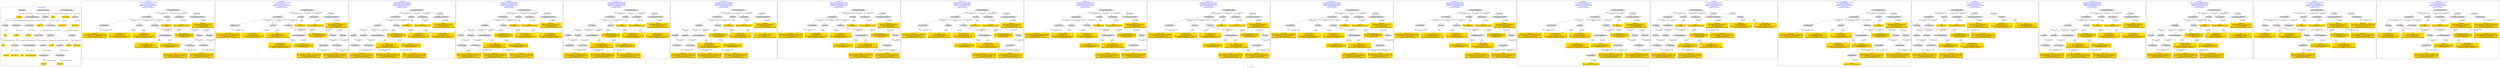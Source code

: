 digraph n0 {
fontcolor="blue"
remincross="true"
label="s07-s-13.json"
subgraph cluster_0 {
label="1-correct model"
n2[style="filled",color="white",fillcolor="lightgray",label="E12_Production1"];
n3[style="filled",color="white",fillcolor="lightgray",label="E21_Person1"];
n4[style="filled",color="white",fillcolor="lightgray",label="E55_Type1"];
n5[style="filled",color="white",fillcolor="lightgray",label="E52_Time-Span1"];
n6[style="filled",color="white",fillcolor="lightgray",label="E69_Death1"];
n7[style="filled",color="white",fillcolor="lightgray",label="E74_Group1"];
n8[style="filled",color="white",fillcolor="lightgray",label="E82_Actor_Appellation1"];
n9[style="filled",color="white",fillcolor="lightgray",label="E67_Birth1"];
n10[shape="plaintext",style="filled",fillcolor="gold",label="Artist_uri"];
n11[style="filled",color="white",fillcolor="lightgray",label="E22_Man-Made_Object1"];
n12[style="filled",color="white",fillcolor="lightgray",label="E35_Title1"];
n13[style="filled",color="white",fillcolor="lightgray",label="E8_Acquisition1"];
n14[style="filled",color="white",fillcolor="lightgray",label="E54_Dimension1"];
n15[shape="plaintext",style="filled",fillcolor="gold",label="Object_URI"];
n16[style="filled",color="white",fillcolor="lightgray",label="E33_Linguistic_Object1"];
n17[style="filled",color="white",fillcolor="lightgray",label="E55_Type2"];
n18[shape="plaintext",style="filled",fillcolor="gold",label="Label_on_page"];
n19[style="filled",color="white",fillcolor="lightgray",label="E33_Linguistic_Object2"];
n20[style="filled",color="white",fillcolor="lightgray",label="E55_Type3"];
n21[shape="plaintext",style="filled",fillcolor="gold",label="origin"];
n22[shape="plaintext",style="filled",fillcolor="gold",label="title"];
n23[style="filled",color="white",fillcolor="lightgray",label="E38_Image1"];
n24[shape="plaintext",style="filled",fillcolor="gold",label="image_url"];
n25[shape="plaintext",style="filled",fillcolor="gold",label="dates"];
n26[style="filled",color="white",fillcolor="lightgray",label="E52_Time-Span2"];
n27[shape="plaintext",style="filled",fillcolor="gold",label="birth_year"];
n28[style="filled",color="white",fillcolor="lightgray",label="E52_Time-Span3"];
n29[shape="plaintext",style="filled",fillcolor="gold",label="death_year"];
n30[shape="plaintext",style="filled",fillcolor="gold",label="dimension"];
n31[shape="plaintext",style="filled",fillcolor="gold",label="technique_uri"];
n32[shape="plaintext",style="filled",fillcolor="gold",label="technique"];
n33[shape="plaintext",style="filled",fillcolor="gold",label="label_type_uri"];
n34[shape="plaintext",style="filled",fillcolor="gold",label="origin_type_uri"];
n35[shape="plaintext",style="filled",fillcolor="gold",label="nationality_uri"];
n36[shape="plaintext",style="filled",fillcolor="gold",label="nationality"];
n37[shape="plaintext",style="filled",fillcolor="gold",label="Artist_appellation_uri"];
n38[shape="plaintext",style="filled",fillcolor="gold",label="name"];
n39[shape="plaintext",style="filled",fillcolor="gold",label="credit_line"];
}
subgraph cluster_1 {
label="candidate 0\nlink coherence:0.9130434782608695\nnode coherence:0.9\nconfidence:0.43745132988826446\nmapping score:0.4761201402657851\ncost:221.010002\n-precision:0.57-recall:0.35"
n41[style="filled",color="white",fillcolor="lightgray",label="E12_Production1"];
n42[style="filled",color="white",fillcolor="lightgray",label="E21_Person1"];
n43[style="filled",color="white",fillcolor="lightgray",label="E52_Time-Span2"];
n44[style="filled",color="white",fillcolor="lightgray",label="E55_Type1"];
n45[style="filled",color="white",fillcolor="lightgray",label="E67_Birth1"];
n46[style="filled",color="white",fillcolor="lightgray",label="E69_Death1"];
n47[style="filled",color="white",fillcolor="lightgray",label="E82_Actor_Appellation1"];
n48[style="filled",color="white",fillcolor="lightgray",label="E22_Man-Made_Object1"];
n49[style="filled",color="white",fillcolor="lightgray",label="E35_Title1"];
n50[style="filled",color="white",fillcolor="lightgray",label="E54_Dimension1"];
n51[style="filled",color="white",fillcolor="lightgray",label="E52_Time-Span1"];
n52[style="filled",color="white",fillcolor="lightgray",label="E52_Time-Span3"];
n53[style="filled",color="white",fillcolor="lightgray",label="E29_Design_or_Procedure1"];
n54[shape="plaintext",style="filled",fillcolor="gold",label="technique_uri\n[E55_Type,classLink,1.0]\n[E55_Type,label,0.0]\n[E29_Design_or_Procedure,P3_has_note,0.0]\n[E21_Person,classLink,0.0]"];
n55[shape="plaintext",style="filled",fillcolor="gold",label="dimension\n[E54_Dimension,P3_has_note,0.757]\n[E82_Actor_Appellation,label,0.242]\n[E35_Title,label,0.001]\n[E29_Design_or_Procedure,P3_has_note,0.0]"];
n56[shape="plaintext",style="filled",fillcolor="gold",label="Label_on_page\n[E35_Title,label,0.804]\n[E55_Type,label,0.073]\n[E29_Design_or_Procedure,P3_has_note,0.073]\n[E82_Actor_Appellation,label,0.05]"];
n57[shape="plaintext",style="filled",fillcolor="gold",label="dates\n[E52_Time-Span,P82_at_some_time_within,0.373]\n[E52_Time-Span,P82a_begin_of_the_begin,0.219]\n[E52_Time-Span,label,0.209]\n[E52_Time-Span,P82b_end_of_the_end,0.198]"];
n58[shape="plaintext",style="filled",fillcolor="gold",label="image_url\n[E54_Dimension,P3_has_note,1.0]"];
n59[shape="plaintext",style="filled",fillcolor="gold",label="Artist_appellation_uri\n[E82_Actor_Appellation,classLink,0.9]\n[E21_Person,classLink,0.1]\n[E35_Title,label,0.0]"];
n60[shape="plaintext",style="filled",fillcolor="gold",label="origin\n[E35_Title,label,1.0]"];
n61[shape="plaintext",style="filled",fillcolor="gold",label="title\n[E35_Title,label,0.926]\n[E82_Actor_Appellation,label,0.025]\n[E55_Type,label,0.024]\n[E29_Design_or_Procedure,P3_has_note,0.024]"];
n62[shape="plaintext",style="filled",fillcolor="gold",label="death_year\n[E52_Time-Span,P82_at_some_time_within,0.446]\n[E52_Time-Span,P82b_end_of_the_end,0.265]\n[E52_Time-Span,label,0.157]\n[E52_Time-Span,P82a_begin_of_the_begin,0.132]"];
n63[shape="plaintext",style="filled",fillcolor="gold",label="birth_year\n[E52_Time-Span,P82b_end_of_the_end,0.5]\n[E52_Time-Span,P82_at_some_time_within,0.366]\n[E52_Time-Span,label,0.081]\n[E52_Time-Span,P82a_begin_of_the_begin,0.052]"];
n64[shape="plaintext",style="filled",fillcolor="gold",label="Artist_uri\n[E21_Person,classLink,0.571]\n[E82_Actor_Appellation,classLink,0.429]\n[E35_Title,label,0.0]"];
}
subgraph cluster_2 {
label="candidate 1\nlink coherence:0.9130434782608695\nnode coherence:0.9\nconfidence:0.4352722360281303\nmapping score:0.4753937756457404\ncost:221.010002\n-precision:0.57-recall:0.35"
n66[style="filled",color="white",fillcolor="lightgray",label="E12_Production1"];
n67[style="filled",color="white",fillcolor="lightgray",label="E21_Person1"];
n68[style="filled",color="white",fillcolor="lightgray",label="E52_Time-Span2"];
n69[style="filled",color="white",fillcolor="lightgray",label="E55_Type1"];
n70[style="filled",color="white",fillcolor="lightgray",label="E67_Birth1"];
n71[style="filled",color="white",fillcolor="lightgray",label="E69_Death1"];
n72[style="filled",color="white",fillcolor="lightgray",label="E82_Actor_Appellation1"];
n73[style="filled",color="white",fillcolor="lightgray",label="E22_Man-Made_Object1"];
n74[style="filled",color="white",fillcolor="lightgray",label="E35_Title1"];
n75[style="filled",color="white",fillcolor="lightgray",label="E54_Dimension1"];
n76[style="filled",color="white",fillcolor="lightgray",label="E52_Time-Span1"];
n77[style="filled",color="white",fillcolor="lightgray",label="E52_Time-Span3"];
n78[style="filled",color="white",fillcolor="lightgray",label="E29_Design_or_Procedure1"];
n79[shape="plaintext",style="filled",fillcolor="gold",label="technique_uri\n[E55_Type,classLink,1.0]\n[E55_Type,label,0.0]\n[E29_Design_or_Procedure,P3_has_note,0.0]\n[E21_Person,classLink,0.0]"];
n80[shape="plaintext",style="filled",fillcolor="gold",label="dimension\n[E54_Dimension,P3_has_note,0.757]\n[E82_Actor_Appellation,label,0.242]\n[E35_Title,label,0.001]\n[E29_Design_or_Procedure,P3_has_note,0.0]"];
n81[shape="plaintext",style="filled",fillcolor="gold",label="title\n[E35_Title,label,0.926]\n[E82_Actor_Appellation,label,0.025]\n[E55_Type,label,0.024]\n[E29_Design_or_Procedure,P3_has_note,0.024]"];
n82[shape="plaintext",style="filled",fillcolor="gold",label="dates\n[E52_Time-Span,P82_at_some_time_within,0.373]\n[E52_Time-Span,P82a_begin_of_the_begin,0.219]\n[E52_Time-Span,label,0.209]\n[E52_Time-Span,P82b_end_of_the_end,0.198]"];
n83[shape="plaintext",style="filled",fillcolor="gold",label="image_url\n[E54_Dimension,P3_has_note,1.0]"];
n84[shape="plaintext",style="filled",fillcolor="gold",label="Artist_appellation_uri\n[E82_Actor_Appellation,classLink,0.9]\n[E21_Person,classLink,0.1]\n[E35_Title,label,0.0]"];
n85[shape="plaintext",style="filled",fillcolor="gold",label="origin\n[E35_Title,label,1.0]"];
n86[shape="plaintext",style="filled",fillcolor="gold",label="Label_on_page\n[E35_Title,label,0.804]\n[E55_Type,label,0.073]\n[E29_Design_or_Procedure,P3_has_note,0.073]\n[E82_Actor_Appellation,label,0.05]"];
n87[shape="plaintext",style="filled",fillcolor="gold",label="death_year\n[E52_Time-Span,P82_at_some_time_within,0.446]\n[E52_Time-Span,P82b_end_of_the_end,0.265]\n[E52_Time-Span,label,0.157]\n[E52_Time-Span,P82a_begin_of_the_begin,0.132]"];
n88[shape="plaintext",style="filled",fillcolor="gold",label="birth_year\n[E52_Time-Span,P82b_end_of_the_end,0.5]\n[E52_Time-Span,P82_at_some_time_within,0.366]\n[E52_Time-Span,label,0.081]\n[E52_Time-Span,P82a_begin_of_the_begin,0.052]"];
n89[shape="plaintext",style="filled",fillcolor="gold",label="Artist_uri\n[E21_Person,classLink,0.571]\n[E82_Actor_Appellation,classLink,0.429]\n[E35_Title,label,0.0]"];
}
subgraph cluster_3 {
label="candidate 10\nlink coherence:0.8636363636363636\nnode coherence:0.8421052631578947\nconfidence:0.42344376213889473\nmapping score:0.46730422055347526\ncost:319.010002\n-precision:0.5-recall:0.3"
n91[style="filled",color="white",fillcolor="lightgray",label="E12_Production1"];
n92[style="filled",color="white",fillcolor="lightgray",label="E21_Person1"];
n93[style="filled",color="white",fillcolor="lightgray",label="E55_Type1"];
n94[style="filled",color="white",fillcolor="lightgray",label="E67_Birth1"];
n95[style="filled",color="white",fillcolor="lightgray",label="E69_Death1"];
n96[style="filled",color="white",fillcolor="lightgray",label="E82_Actor_Appellation1"];
n97[style="filled",color="white",fillcolor="lightgray",label="E22_Man-Made_Object1"];
n98[style="filled",color="white",fillcolor="lightgray",label="E35_Title1"];
n99[style="filled",color="white",fillcolor="lightgray",label="E54_Dimension1"];
n100[style="filled",color="white",fillcolor="lightgray",label="E52_Time-Span1"];
n101[style="filled",color="white",fillcolor="lightgray",label="E52_Time-Span3"];
n102[style="filled",color="white",fillcolor="lightgray",label="E29_Design_or_Procedure1"];
n103[shape="plaintext",style="filled",fillcolor="gold",label="technique_uri\n[E55_Type,classLink,1.0]\n[E55_Type,label,0.0]\n[E29_Design_or_Procedure,P3_has_note,0.0]\n[E21_Person,classLink,0.0]"];
n104[shape="plaintext",style="filled",fillcolor="gold",label="dimension\n[E54_Dimension,P3_has_note,0.757]\n[E82_Actor_Appellation,label,0.242]\n[E35_Title,label,0.001]\n[E29_Design_or_Procedure,P3_has_note,0.0]"];
n105[shape="plaintext",style="filled",fillcolor="gold",label="birth_year\n[E52_Time-Span,P82b_end_of_the_end,0.5]\n[E52_Time-Span,P82_at_some_time_within,0.366]\n[E52_Time-Span,label,0.081]\n[E52_Time-Span,P82a_begin_of_the_begin,0.052]"];
n106[shape="plaintext",style="filled",fillcolor="gold",label="Label_on_page\n[E35_Title,label,0.804]\n[E55_Type,label,0.073]\n[E29_Design_or_Procedure,P3_has_note,0.073]\n[E82_Actor_Appellation,label,0.05]"];
n107[shape="plaintext",style="filled",fillcolor="gold",label="image_url\n[E54_Dimension,P3_has_note,1.0]"];
n108[shape="plaintext",style="filled",fillcolor="gold",label="Artist_appellation_uri\n[E82_Actor_Appellation,classLink,0.9]\n[E21_Person,classLink,0.1]\n[E35_Title,label,0.0]"];
n109[shape="plaintext",style="filled",fillcolor="gold",label="origin\n[E35_Title,label,1.0]"];
n110[shape="plaintext",style="filled",fillcolor="gold",label="title\n[E35_Title,label,0.926]\n[E82_Actor_Appellation,label,0.025]\n[E55_Type,label,0.024]\n[E29_Design_or_Procedure,P3_has_note,0.024]"];
n111[shape="plaintext",style="filled",fillcolor="gold",label="dates\n[E52_Time-Span,P82_at_some_time_within,0.373]\n[E52_Time-Span,P82a_begin_of_the_begin,0.219]\n[E52_Time-Span,label,0.209]\n[E52_Time-Span,P82b_end_of_the_end,0.198]"];
n112[shape="plaintext",style="filled",fillcolor="gold",label="death_year\n[E52_Time-Span,P82_at_some_time_within,0.446]\n[E52_Time-Span,P82b_end_of_the_end,0.265]\n[E52_Time-Span,label,0.157]\n[E52_Time-Span,P82a_begin_of_the_begin,0.132]"];
n113[shape="plaintext",style="filled",fillcolor="gold",label="Artist_uri\n[E21_Person,classLink,0.571]\n[E82_Actor_Appellation,classLink,0.429]\n[E35_Title,label,0.0]"];
}
subgraph cluster_4 {
label="candidate 11\nlink coherence:0.8636363636363636\nnode coherence:0.8421052631578947\nconfidence:0.4225246034153843\nmapping score:0.4669978343123051\ncost:319.010002\n-precision:0.5-recall:0.3"
n115[style="filled",color="white",fillcolor="lightgray",label="E12_Production1"];
n116[style="filled",color="white",fillcolor="lightgray",label="E21_Person1"];
n117[style="filled",color="white",fillcolor="lightgray",label="E55_Type1"];
n118[style="filled",color="white",fillcolor="lightgray",label="E67_Birth1"];
n119[style="filled",color="white",fillcolor="lightgray",label="E69_Death1"];
n120[style="filled",color="white",fillcolor="lightgray",label="E82_Actor_Appellation1"];
n121[style="filled",color="white",fillcolor="lightgray",label="E22_Man-Made_Object1"];
n122[style="filled",color="white",fillcolor="lightgray",label="E35_Title1"];
n123[style="filled",color="white",fillcolor="lightgray",label="E54_Dimension1"];
n124[style="filled",color="white",fillcolor="lightgray",label="E52_Time-Span1"];
n125[style="filled",color="white",fillcolor="lightgray",label="E52_Time-Span3"];
n126[style="filled",color="white",fillcolor="lightgray",label="E29_Design_or_Procedure1"];
n127[shape="plaintext",style="filled",fillcolor="gold",label="dates\n[E52_Time-Span,P82_at_some_time_within,0.373]\n[E52_Time-Span,P82a_begin_of_the_begin,0.219]\n[E52_Time-Span,label,0.209]\n[E52_Time-Span,P82b_end_of_the_end,0.198]"];
n128[shape="plaintext",style="filled",fillcolor="gold",label="technique_uri\n[E55_Type,classLink,1.0]\n[E55_Type,label,0.0]\n[E29_Design_or_Procedure,P3_has_note,0.0]\n[E21_Person,classLink,0.0]"];
n129[shape="plaintext",style="filled",fillcolor="gold",label="dimension\n[E54_Dimension,P3_has_note,0.757]\n[E82_Actor_Appellation,label,0.242]\n[E35_Title,label,0.001]\n[E29_Design_or_Procedure,P3_has_note,0.0]"];
n130[shape="plaintext",style="filled",fillcolor="gold",label="birth_year\n[E52_Time-Span,P82b_end_of_the_end,0.5]\n[E52_Time-Span,P82_at_some_time_within,0.366]\n[E52_Time-Span,label,0.081]\n[E52_Time-Span,P82a_begin_of_the_begin,0.052]"];
n131[shape="plaintext",style="filled",fillcolor="gold",label="Label_on_page\n[E35_Title,label,0.804]\n[E55_Type,label,0.073]\n[E29_Design_or_Procedure,P3_has_note,0.073]\n[E82_Actor_Appellation,label,0.05]"];
n132[shape="plaintext",style="filled",fillcolor="gold",label="image_url\n[E54_Dimension,P3_has_note,1.0]"];
n133[shape="plaintext",style="filled",fillcolor="gold",label="Artist_appellation_uri\n[E82_Actor_Appellation,classLink,0.9]\n[E21_Person,classLink,0.1]\n[E35_Title,label,0.0]"];
n134[shape="plaintext",style="filled",fillcolor="gold",label="origin\n[E35_Title,label,1.0]"];
n135[shape="plaintext",style="filled",fillcolor="gold",label="title\n[E35_Title,label,0.926]\n[E82_Actor_Appellation,label,0.025]\n[E55_Type,label,0.024]\n[E29_Design_or_Procedure,P3_has_note,0.024]"];
n136[shape="plaintext",style="filled",fillcolor="gold",label="death_year\n[E52_Time-Span,P82_at_some_time_within,0.446]\n[E52_Time-Span,P82b_end_of_the_end,0.265]\n[E52_Time-Span,label,0.157]\n[E52_Time-Span,P82a_begin_of_the_begin,0.132]"];
n137[shape="plaintext",style="filled",fillcolor="gold",label="Artist_uri\n[E21_Person,classLink,0.571]\n[E82_Actor_Appellation,classLink,0.429]\n[E35_Title,label,0.0]"];
}
subgraph cluster_5 {
label="candidate 12\nlink coherence:0.8636363636363636\nnode coherence:0.8421052631578947\nconfidence:0.42150584382835776\nmapping score:0.4666582477832962\ncost:319.010002\n-precision:0.5-recall:0.3"
n139[style="filled",color="white",fillcolor="lightgray",label="E12_Production1"];
n140[style="filled",color="white",fillcolor="lightgray",label="E21_Person1"];
n141[style="filled",color="white",fillcolor="lightgray",label="E55_Type1"];
n142[style="filled",color="white",fillcolor="lightgray",label="E67_Birth1"];
n143[style="filled",color="white",fillcolor="lightgray",label="E69_Death1"];
n144[style="filled",color="white",fillcolor="lightgray",label="E82_Actor_Appellation1"];
n145[style="filled",color="white",fillcolor="lightgray",label="E22_Man-Made_Object1"];
n146[style="filled",color="white",fillcolor="lightgray",label="E35_Title1"];
n147[style="filled",color="white",fillcolor="lightgray",label="E54_Dimension1"];
n148[style="filled",color="white",fillcolor="lightgray",label="E52_Time-Span1"];
n149[style="filled",color="white",fillcolor="lightgray",label="E52_Time-Span3"];
n150[style="filled",color="white",fillcolor="lightgray",label="E29_Design_or_Procedure1"];
n151[shape="plaintext",style="filled",fillcolor="gold",label="technique_uri\n[E55_Type,classLink,1.0]\n[E55_Type,label,0.0]\n[E29_Design_or_Procedure,P3_has_note,0.0]\n[E21_Person,classLink,0.0]"];
n152[shape="plaintext",style="filled",fillcolor="gold",label="dimension\n[E54_Dimension,P3_has_note,0.757]\n[E82_Actor_Appellation,label,0.242]\n[E35_Title,label,0.001]\n[E29_Design_or_Procedure,P3_has_note,0.0]"];
n153[shape="plaintext",style="filled",fillcolor="gold",label="birth_year\n[E52_Time-Span,P82b_end_of_the_end,0.5]\n[E52_Time-Span,P82_at_some_time_within,0.366]\n[E52_Time-Span,label,0.081]\n[E52_Time-Span,P82a_begin_of_the_begin,0.052]"];
n154[shape="plaintext",style="filled",fillcolor="gold",label="Label_on_page\n[E35_Title,label,0.804]\n[E55_Type,label,0.073]\n[E29_Design_or_Procedure,P3_has_note,0.073]\n[E82_Actor_Appellation,label,0.05]"];
n155[shape="plaintext",style="filled",fillcolor="gold",label="image_url\n[E54_Dimension,P3_has_note,1.0]"];
n156[shape="plaintext",style="filled",fillcolor="gold",label="Artist_appellation_uri\n[E82_Actor_Appellation,classLink,0.9]\n[E21_Person,classLink,0.1]\n[E35_Title,label,0.0]"];
n157[shape="plaintext",style="filled",fillcolor="gold",label="origin\n[E35_Title,label,1.0]"];
n158[shape="plaintext",style="filled",fillcolor="gold",label="title\n[E35_Title,label,0.926]\n[E82_Actor_Appellation,label,0.025]\n[E55_Type,label,0.024]\n[E29_Design_or_Procedure,P3_has_note,0.024]"];
n159[shape="plaintext",style="filled",fillcolor="gold",label="dates\n[E52_Time-Span,P82_at_some_time_within,0.373]\n[E52_Time-Span,P82a_begin_of_the_begin,0.219]\n[E52_Time-Span,label,0.209]\n[E52_Time-Span,P82b_end_of_the_end,0.198]"];
n160[shape="plaintext",style="filled",fillcolor="gold",label="death_year\n[E52_Time-Span,P82_at_some_time_within,0.446]\n[E52_Time-Span,P82b_end_of_the_end,0.265]\n[E52_Time-Span,label,0.157]\n[E52_Time-Span,P82a_begin_of_the_begin,0.132]"];
n161[shape="plaintext",style="filled",fillcolor="gold",label="Artist_uri\n[E21_Person,classLink,0.571]\n[E82_Actor_Appellation,classLink,0.429]\n[E35_Title,label,0.0]"];
}
subgraph cluster_6 {
label="candidate 13\nlink coherence:0.8636363636363636\nnode coherence:0.8421052631578947\nconfidence:0.4212646682787606\nmapping score:0.46657785593343054\ncost:319.010002\n-precision:0.5-recall:0.3"
n163[style="filled",color="white",fillcolor="lightgray",label="E12_Production1"];
n164[style="filled",color="white",fillcolor="lightgray",label="E21_Person1"];
n165[style="filled",color="white",fillcolor="lightgray",label="E55_Type1"];
n166[style="filled",color="white",fillcolor="lightgray",label="E67_Birth1"];
n167[style="filled",color="white",fillcolor="lightgray",label="E69_Death1"];
n168[style="filled",color="white",fillcolor="lightgray",label="E82_Actor_Appellation1"];
n169[style="filled",color="white",fillcolor="lightgray",label="E22_Man-Made_Object1"];
n170[style="filled",color="white",fillcolor="lightgray",label="E35_Title1"];
n171[style="filled",color="white",fillcolor="lightgray",label="E54_Dimension1"];
n172[style="filled",color="white",fillcolor="lightgray",label="E52_Time-Span1"];
n173[style="filled",color="white",fillcolor="lightgray",label="E52_Time-Span3"];
n174[style="filled",color="white",fillcolor="lightgray",label="E29_Design_or_Procedure1"];
n175[shape="plaintext",style="filled",fillcolor="gold",label="technique_uri\n[E55_Type,classLink,1.0]\n[E55_Type,label,0.0]\n[E29_Design_or_Procedure,P3_has_note,0.0]\n[E21_Person,classLink,0.0]"];
n176[shape="plaintext",style="filled",fillcolor="gold",label="dimension\n[E54_Dimension,P3_has_note,0.757]\n[E82_Actor_Appellation,label,0.242]\n[E35_Title,label,0.001]\n[E29_Design_or_Procedure,P3_has_note,0.0]"];
n177[shape="plaintext",style="filled",fillcolor="gold",label="birth_year\n[E52_Time-Span,P82b_end_of_the_end,0.5]\n[E52_Time-Span,P82_at_some_time_within,0.366]\n[E52_Time-Span,label,0.081]\n[E52_Time-Span,P82a_begin_of_the_begin,0.052]"];
n178[shape="plaintext",style="filled",fillcolor="gold",label="title\n[E35_Title,label,0.926]\n[E82_Actor_Appellation,label,0.025]\n[E55_Type,label,0.024]\n[E29_Design_or_Procedure,P3_has_note,0.024]"];
n179[shape="plaintext",style="filled",fillcolor="gold",label="image_url\n[E54_Dimension,P3_has_note,1.0]"];
n180[shape="plaintext",style="filled",fillcolor="gold",label="Artist_appellation_uri\n[E82_Actor_Appellation,classLink,0.9]\n[E21_Person,classLink,0.1]\n[E35_Title,label,0.0]"];
n181[shape="plaintext",style="filled",fillcolor="gold",label="origin\n[E35_Title,label,1.0]"];
n182[shape="plaintext",style="filled",fillcolor="gold",label="Label_on_page\n[E35_Title,label,0.804]\n[E55_Type,label,0.073]\n[E29_Design_or_Procedure,P3_has_note,0.073]\n[E82_Actor_Appellation,label,0.05]"];
n183[shape="plaintext",style="filled",fillcolor="gold",label="dates\n[E52_Time-Span,P82_at_some_time_within,0.373]\n[E52_Time-Span,P82a_begin_of_the_begin,0.219]\n[E52_Time-Span,label,0.209]\n[E52_Time-Span,P82b_end_of_the_end,0.198]"];
n184[shape="plaintext",style="filled",fillcolor="gold",label="death_year\n[E52_Time-Span,P82_at_some_time_within,0.446]\n[E52_Time-Span,P82b_end_of_the_end,0.265]\n[E52_Time-Span,label,0.157]\n[E52_Time-Span,P82a_begin_of_the_begin,0.132]"];
n185[shape="plaintext",style="filled",fillcolor="gold",label="Artist_uri\n[E21_Person,classLink,0.571]\n[E82_Actor_Appellation,classLink,0.429]\n[E35_Title,label,0.0]"];
}
subgraph cluster_7 {
label="candidate 14\nlink coherence:0.8571428571428571\nnode coherence:0.8421052631578947\nconfidence:0.44966948883127317\nmapping score:0.4760461294509348\ncost:318.010002\n-precision:0.48-recall:0.27"
n187[style="filled",color="white",fillcolor="lightgray",label="E12_Production1"];
n188[style="filled",color="white",fillcolor="lightgray",label="E21_Person1"];
n189[style="filled",color="white",fillcolor="lightgray",label="E52_Time-Span2"];
n190[style="filled",color="white",fillcolor="lightgray",label="E55_Type1"];
n191[style="filled",color="white",fillcolor="lightgray",label="E67_Birth1"];
n192[style="filled",color="white",fillcolor="lightgray",label="E82_Actor_Appellation1"];
n193[style="filled",color="white",fillcolor="lightgray",label="E22_Man-Made_Object1"];
n194[style="filled",color="white",fillcolor="lightgray",label="E35_Title1"];
n195[style="filled",color="white",fillcolor="lightgray",label="E54_Dimension1"];
n196[style="filled",color="white",fillcolor="lightgray",label="E52_Time-Span1"];
n197[style="filled",color="white",fillcolor="lightgray",label="E29_Design_or_Procedure1"];
n198[shape="plaintext",style="filled",fillcolor="gold",label="technique_uri\n[E55_Type,classLink,1.0]\n[E55_Type,label,0.0]\n[E29_Design_or_Procedure,P3_has_note,0.0]\n[E21_Person,classLink,0.0]"];
n199[shape="plaintext",style="filled",fillcolor="gold",label="dimension\n[E54_Dimension,P3_has_note,0.757]\n[E82_Actor_Appellation,label,0.242]\n[E35_Title,label,0.001]\n[E29_Design_or_Procedure,P3_has_note,0.0]"];
n200[shape="plaintext",style="filled",fillcolor="gold",label="Label_on_page\n[E35_Title,label,0.804]\n[E55_Type,label,0.073]\n[E29_Design_or_Procedure,P3_has_note,0.073]\n[E82_Actor_Appellation,label,0.05]"];
n201[shape="plaintext",style="filled",fillcolor="gold",label="dates\n[E52_Time-Span,P82_at_some_time_within,0.373]\n[E52_Time-Span,P82a_begin_of_the_begin,0.219]\n[E52_Time-Span,label,0.209]\n[E52_Time-Span,P82b_end_of_the_end,0.198]"];
n202[shape="plaintext",style="filled",fillcolor="gold",label="image_url\n[E54_Dimension,P3_has_note,1.0]"];
n203[shape="plaintext",style="filled",fillcolor="gold",label="Artist_appellation_uri\n[E82_Actor_Appellation,classLink,0.9]\n[E21_Person,classLink,0.1]\n[E35_Title,label,0.0]"];
n204[shape="plaintext",style="filled",fillcolor="gold",label="origin\n[E35_Title,label,1.0]"];
n205[shape="plaintext",style="filled",fillcolor="gold",label="title\n[E35_Title,label,0.926]\n[E82_Actor_Appellation,label,0.025]\n[E55_Type,label,0.024]\n[E29_Design_or_Procedure,P3_has_note,0.024]"];
n206[shape="plaintext",style="filled",fillcolor="gold",label="birth_year\n[E52_Time-Span,P82b_end_of_the_end,0.5]\n[E52_Time-Span,P82_at_some_time_within,0.366]\n[E52_Time-Span,label,0.081]\n[E52_Time-Span,P82a_begin_of_the_begin,0.052]"];
n207[shape="plaintext",style="filled",fillcolor="gold",label="death_year\n[E52_Time-Span,P82_at_some_time_within,0.446]\n[E52_Time-Span,P82b_end_of_the_end,0.265]\n[E52_Time-Span,label,0.157]\n[E52_Time-Span,P82a_begin_of_the_begin,0.132]"];
n208[shape="plaintext",style="filled",fillcolor="gold",label="Artist_uri\n[E21_Person,classLink,0.571]\n[E82_Actor_Appellation,classLink,0.429]\n[E35_Title,label,0.0]"];
}
subgraph cluster_8 {
label="candidate 15\nlink coherence:0.8571428571428571\nnode coherence:0.8421052631578947\nconfidence:0.4474903949711391\nmapping score:0.47531976483089\ncost:318.010002\n-precision:0.48-recall:0.27"
n210[style="filled",color="white",fillcolor="lightgray",label="E12_Production1"];
n211[style="filled",color="white",fillcolor="lightgray",label="E21_Person1"];
n212[style="filled",color="white",fillcolor="lightgray",label="E52_Time-Span2"];
n213[style="filled",color="white",fillcolor="lightgray",label="E55_Type1"];
n214[style="filled",color="white",fillcolor="lightgray",label="E67_Birth1"];
n215[style="filled",color="white",fillcolor="lightgray",label="E82_Actor_Appellation1"];
n216[style="filled",color="white",fillcolor="lightgray",label="E22_Man-Made_Object1"];
n217[style="filled",color="white",fillcolor="lightgray",label="E35_Title1"];
n218[style="filled",color="white",fillcolor="lightgray",label="E54_Dimension1"];
n219[style="filled",color="white",fillcolor="lightgray",label="E52_Time-Span1"];
n220[style="filled",color="white",fillcolor="lightgray",label="E29_Design_or_Procedure1"];
n221[shape="plaintext",style="filled",fillcolor="gold",label="technique_uri\n[E55_Type,classLink,1.0]\n[E55_Type,label,0.0]\n[E29_Design_or_Procedure,P3_has_note,0.0]\n[E21_Person,classLink,0.0]"];
n222[shape="plaintext",style="filled",fillcolor="gold",label="dimension\n[E54_Dimension,P3_has_note,0.757]\n[E82_Actor_Appellation,label,0.242]\n[E35_Title,label,0.001]\n[E29_Design_or_Procedure,P3_has_note,0.0]"];
n223[shape="plaintext",style="filled",fillcolor="gold",label="title\n[E35_Title,label,0.926]\n[E82_Actor_Appellation,label,0.025]\n[E55_Type,label,0.024]\n[E29_Design_or_Procedure,P3_has_note,0.024]"];
n224[shape="plaintext",style="filled",fillcolor="gold",label="dates\n[E52_Time-Span,P82_at_some_time_within,0.373]\n[E52_Time-Span,P82a_begin_of_the_begin,0.219]\n[E52_Time-Span,label,0.209]\n[E52_Time-Span,P82b_end_of_the_end,0.198]"];
n225[shape="plaintext",style="filled",fillcolor="gold",label="image_url\n[E54_Dimension,P3_has_note,1.0]"];
n226[shape="plaintext",style="filled",fillcolor="gold",label="Artist_appellation_uri\n[E82_Actor_Appellation,classLink,0.9]\n[E21_Person,classLink,0.1]\n[E35_Title,label,0.0]"];
n227[shape="plaintext",style="filled",fillcolor="gold",label="origin\n[E35_Title,label,1.0]"];
n228[shape="plaintext",style="filled",fillcolor="gold",label="Label_on_page\n[E35_Title,label,0.804]\n[E55_Type,label,0.073]\n[E29_Design_or_Procedure,P3_has_note,0.073]\n[E82_Actor_Appellation,label,0.05]"];
n229[shape="plaintext",style="filled",fillcolor="gold",label="birth_year\n[E52_Time-Span,P82b_end_of_the_end,0.5]\n[E52_Time-Span,P82_at_some_time_within,0.366]\n[E52_Time-Span,label,0.081]\n[E52_Time-Span,P82a_begin_of_the_begin,0.052]"];
n230[shape="plaintext",style="filled",fillcolor="gold",label="death_year\n[E52_Time-Span,P82_at_some_time_within,0.446]\n[E52_Time-Span,P82b_end_of_the_end,0.265]\n[E52_Time-Span,label,0.157]\n[E52_Time-Span,P82a_begin_of_the_begin,0.132]"];
n231[shape="plaintext",style="filled",fillcolor="gold",label="Artist_uri\n[E21_Person,classLink,0.571]\n[E82_Actor_Appellation,classLink,0.429]\n[E35_Title,label,0.0]"];
}
subgraph cluster_9 {
label="candidate 16\nlink coherence:0.8571428571428571\nnode coherence:0.8421052631578947\nconfidence:0.42344376213889473\nmapping score:0.46730422055347526\ncost:318.010002\n-precision:0.52-recall:0.3"
n233[style="filled",color="white",fillcolor="lightgray",label="E12_Production1"];
n234[style="filled",color="white",fillcolor="lightgray",label="E21_Person1"];
n235[style="filled",color="white",fillcolor="lightgray",label="E52_Time-Span2"];
n236[style="filled",color="white",fillcolor="lightgray",label="E55_Type1"];
n237[style="filled",color="white",fillcolor="lightgray",label="E67_Birth1"];
n238[style="filled",color="white",fillcolor="lightgray",label="E82_Actor_Appellation1"];
n239[style="filled",color="white",fillcolor="lightgray",label="E22_Man-Made_Object1"];
n240[style="filled",color="white",fillcolor="lightgray",label="E35_Title1"];
n241[style="filled",color="white",fillcolor="lightgray",label="E54_Dimension1"];
n242[style="filled",color="white",fillcolor="lightgray",label="E52_Time-Span1"];
n243[style="filled",color="white",fillcolor="lightgray",label="E29_Design_or_Procedure1"];
n244[shape="plaintext",style="filled",fillcolor="gold",label="technique_uri\n[E55_Type,classLink,1.0]\n[E55_Type,label,0.0]\n[E29_Design_or_Procedure,P3_has_note,0.0]\n[E21_Person,classLink,0.0]"];
n245[shape="plaintext",style="filled",fillcolor="gold",label="dimension\n[E54_Dimension,P3_has_note,0.757]\n[E82_Actor_Appellation,label,0.242]\n[E35_Title,label,0.001]\n[E29_Design_or_Procedure,P3_has_note,0.0]"];
n246[shape="plaintext",style="filled",fillcolor="gold",label="birth_year\n[E52_Time-Span,P82b_end_of_the_end,0.5]\n[E52_Time-Span,P82_at_some_time_within,0.366]\n[E52_Time-Span,label,0.081]\n[E52_Time-Span,P82a_begin_of_the_begin,0.052]"];
n247[shape="plaintext",style="filled",fillcolor="gold",label="Label_on_page\n[E35_Title,label,0.804]\n[E55_Type,label,0.073]\n[E29_Design_or_Procedure,P3_has_note,0.073]\n[E82_Actor_Appellation,label,0.05]"];
n248[shape="plaintext",style="filled",fillcolor="gold",label="image_url\n[E54_Dimension,P3_has_note,1.0]"];
n249[shape="plaintext",style="filled",fillcolor="gold",label="Artist_appellation_uri\n[E82_Actor_Appellation,classLink,0.9]\n[E21_Person,classLink,0.1]\n[E35_Title,label,0.0]"];
n250[shape="plaintext",style="filled",fillcolor="gold",label="origin\n[E35_Title,label,1.0]"];
n251[shape="plaintext",style="filled",fillcolor="gold",label="title\n[E35_Title,label,0.926]\n[E82_Actor_Appellation,label,0.025]\n[E55_Type,label,0.024]\n[E29_Design_or_Procedure,P3_has_note,0.024]"];
n252[shape="plaintext",style="filled",fillcolor="gold",label="dates\n[E52_Time-Span,P82_at_some_time_within,0.373]\n[E52_Time-Span,P82a_begin_of_the_begin,0.219]\n[E52_Time-Span,label,0.209]\n[E52_Time-Span,P82b_end_of_the_end,0.198]"];
n253[shape="plaintext",style="filled",fillcolor="gold",label="death_year\n[E52_Time-Span,P82_at_some_time_within,0.446]\n[E52_Time-Span,P82b_end_of_the_end,0.265]\n[E52_Time-Span,label,0.157]\n[E52_Time-Span,P82a_begin_of_the_begin,0.132]"];
n254[shape="plaintext",style="filled",fillcolor="gold",label="Artist_uri\n[E21_Person,classLink,0.571]\n[E82_Actor_Appellation,classLink,0.429]\n[E35_Title,label,0.0]"];
}
subgraph cluster_10 {
label="candidate 17\nlink coherence:0.8571428571428571\nnode coherence:0.8421052631578947\nconfidence:0.4225246034153843\nmapping score:0.4669978343123051\ncost:318.010002\n-precision:0.52-recall:0.3"
n256[style="filled",color="white",fillcolor="lightgray",label="E12_Production1"];
n257[style="filled",color="white",fillcolor="lightgray",label="E21_Person1"];
n258[style="filled",color="white",fillcolor="lightgray",label="E52_Time-Span2"];
n259[style="filled",color="white",fillcolor="lightgray",label="E55_Type1"];
n260[style="filled",color="white",fillcolor="lightgray",label="E67_Birth1"];
n261[style="filled",color="white",fillcolor="lightgray",label="E82_Actor_Appellation1"];
n262[style="filled",color="white",fillcolor="lightgray",label="E22_Man-Made_Object1"];
n263[style="filled",color="white",fillcolor="lightgray",label="E35_Title1"];
n264[style="filled",color="white",fillcolor="lightgray",label="E54_Dimension1"];
n265[style="filled",color="white",fillcolor="lightgray",label="E52_Time-Span1"];
n266[style="filled",color="white",fillcolor="lightgray",label="E29_Design_or_Procedure1"];
n267[shape="plaintext",style="filled",fillcolor="gold",label="dates\n[E52_Time-Span,P82_at_some_time_within,0.373]\n[E52_Time-Span,P82a_begin_of_the_begin,0.219]\n[E52_Time-Span,label,0.209]\n[E52_Time-Span,P82b_end_of_the_end,0.198]"];
n268[shape="plaintext",style="filled",fillcolor="gold",label="technique_uri\n[E55_Type,classLink,1.0]\n[E55_Type,label,0.0]\n[E29_Design_or_Procedure,P3_has_note,0.0]\n[E21_Person,classLink,0.0]"];
n269[shape="plaintext",style="filled",fillcolor="gold",label="dimension\n[E54_Dimension,P3_has_note,0.757]\n[E82_Actor_Appellation,label,0.242]\n[E35_Title,label,0.001]\n[E29_Design_or_Procedure,P3_has_note,0.0]"];
n270[shape="plaintext",style="filled",fillcolor="gold",label="birth_year\n[E52_Time-Span,P82b_end_of_the_end,0.5]\n[E52_Time-Span,P82_at_some_time_within,0.366]\n[E52_Time-Span,label,0.081]\n[E52_Time-Span,P82a_begin_of_the_begin,0.052]"];
n271[shape="plaintext",style="filled",fillcolor="gold",label="Label_on_page\n[E35_Title,label,0.804]\n[E55_Type,label,0.073]\n[E29_Design_or_Procedure,P3_has_note,0.073]\n[E82_Actor_Appellation,label,0.05]"];
n272[shape="plaintext",style="filled",fillcolor="gold",label="image_url\n[E54_Dimension,P3_has_note,1.0]"];
n273[shape="plaintext",style="filled",fillcolor="gold",label="Artist_appellation_uri\n[E82_Actor_Appellation,classLink,0.9]\n[E21_Person,classLink,0.1]\n[E35_Title,label,0.0]"];
n274[shape="plaintext",style="filled",fillcolor="gold",label="origin\n[E35_Title,label,1.0]"];
n275[shape="plaintext",style="filled",fillcolor="gold",label="title\n[E35_Title,label,0.926]\n[E82_Actor_Appellation,label,0.025]\n[E55_Type,label,0.024]\n[E29_Design_or_Procedure,P3_has_note,0.024]"];
n276[shape="plaintext",style="filled",fillcolor="gold",label="death_year\n[E52_Time-Span,P82_at_some_time_within,0.446]\n[E52_Time-Span,P82b_end_of_the_end,0.265]\n[E52_Time-Span,label,0.157]\n[E52_Time-Span,P82a_begin_of_the_begin,0.132]"];
n277[shape="plaintext",style="filled",fillcolor="gold",label="Artist_uri\n[E21_Person,classLink,0.571]\n[E82_Actor_Appellation,classLink,0.429]\n[E35_Title,label,0.0]"];
}
subgraph cluster_11 {
label="candidate 18\nlink coherence:0.8571428571428571\nnode coherence:0.8421052631578947\nconfidence:0.42150584382835776\nmapping score:0.4666582477832962\ncost:318.010002\n-precision:0.52-recall:0.3"
n279[style="filled",color="white",fillcolor="lightgray",label="E12_Production1"];
n280[style="filled",color="white",fillcolor="lightgray",label="E21_Person1"];
n281[style="filled",color="white",fillcolor="lightgray",label="E52_Time-Span2"];
n282[style="filled",color="white",fillcolor="lightgray",label="E55_Type1"];
n283[style="filled",color="white",fillcolor="lightgray",label="E67_Birth1"];
n284[style="filled",color="white",fillcolor="lightgray",label="E82_Actor_Appellation1"];
n285[style="filled",color="white",fillcolor="lightgray",label="E22_Man-Made_Object1"];
n286[style="filled",color="white",fillcolor="lightgray",label="E35_Title1"];
n287[style="filled",color="white",fillcolor="lightgray",label="E54_Dimension1"];
n288[style="filled",color="white",fillcolor="lightgray",label="E52_Time-Span1"];
n289[style="filled",color="white",fillcolor="lightgray",label="E29_Design_or_Procedure1"];
n290[shape="plaintext",style="filled",fillcolor="gold",label="technique_uri\n[E55_Type,classLink,1.0]\n[E55_Type,label,0.0]\n[E29_Design_or_Procedure,P3_has_note,0.0]\n[E21_Person,classLink,0.0]"];
n291[shape="plaintext",style="filled",fillcolor="gold",label="dimension\n[E54_Dimension,P3_has_note,0.757]\n[E82_Actor_Appellation,label,0.242]\n[E35_Title,label,0.001]\n[E29_Design_or_Procedure,P3_has_note,0.0]"];
n292[shape="plaintext",style="filled",fillcolor="gold",label="birth_year\n[E52_Time-Span,P82b_end_of_the_end,0.5]\n[E52_Time-Span,P82_at_some_time_within,0.366]\n[E52_Time-Span,label,0.081]\n[E52_Time-Span,P82a_begin_of_the_begin,0.052]"];
n293[shape="plaintext",style="filled",fillcolor="gold",label="Label_on_page\n[E35_Title,label,0.804]\n[E55_Type,label,0.073]\n[E29_Design_or_Procedure,P3_has_note,0.073]\n[E82_Actor_Appellation,label,0.05]"];
n294[shape="plaintext",style="filled",fillcolor="gold",label="image_url\n[E54_Dimension,P3_has_note,1.0]"];
n295[shape="plaintext",style="filled",fillcolor="gold",label="Artist_appellation_uri\n[E82_Actor_Appellation,classLink,0.9]\n[E21_Person,classLink,0.1]\n[E35_Title,label,0.0]"];
n296[shape="plaintext",style="filled",fillcolor="gold",label="origin\n[E35_Title,label,1.0]"];
n297[shape="plaintext",style="filled",fillcolor="gold",label="title\n[E35_Title,label,0.926]\n[E82_Actor_Appellation,label,0.025]\n[E55_Type,label,0.024]\n[E29_Design_or_Procedure,P3_has_note,0.024]"];
n298[shape="plaintext",style="filled",fillcolor="gold",label="dates\n[E52_Time-Span,P82_at_some_time_within,0.373]\n[E52_Time-Span,P82a_begin_of_the_begin,0.219]\n[E52_Time-Span,label,0.209]\n[E52_Time-Span,P82b_end_of_the_end,0.198]"];
n299[shape="plaintext",style="filled",fillcolor="gold",label="death_year\n[E52_Time-Span,P82_at_some_time_within,0.446]\n[E52_Time-Span,P82b_end_of_the_end,0.265]\n[E52_Time-Span,label,0.157]\n[E52_Time-Span,P82a_begin_of_the_begin,0.132]"];
n300[shape="plaintext",style="filled",fillcolor="gold",label="Artist_uri\n[E21_Person,classLink,0.571]\n[E82_Actor_Appellation,classLink,0.429]\n[E35_Title,label,0.0]"];
}
subgraph cluster_12 {
label="candidate 19\nlink coherence:0.8571428571428571\nnode coherence:0.8421052631578947\nconfidence:0.4212646682787606\nmapping score:0.46657785593343054\ncost:318.010002\n-precision:0.52-recall:0.3"
n302[style="filled",color="white",fillcolor="lightgray",label="E12_Production1"];
n303[style="filled",color="white",fillcolor="lightgray",label="E21_Person1"];
n304[style="filled",color="white",fillcolor="lightgray",label="E52_Time-Span2"];
n305[style="filled",color="white",fillcolor="lightgray",label="E55_Type1"];
n306[style="filled",color="white",fillcolor="lightgray",label="E67_Birth1"];
n307[style="filled",color="white",fillcolor="lightgray",label="E82_Actor_Appellation1"];
n308[style="filled",color="white",fillcolor="lightgray",label="E22_Man-Made_Object1"];
n309[style="filled",color="white",fillcolor="lightgray",label="E35_Title1"];
n310[style="filled",color="white",fillcolor="lightgray",label="E54_Dimension1"];
n311[style="filled",color="white",fillcolor="lightgray",label="E52_Time-Span1"];
n312[style="filled",color="white",fillcolor="lightgray",label="E29_Design_or_Procedure1"];
n313[shape="plaintext",style="filled",fillcolor="gold",label="technique_uri\n[E55_Type,classLink,1.0]\n[E55_Type,label,0.0]\n[E29_Design_or_Procedure,P3_has_note,0.0]\n[E21_Person,classLink,0.0]"];
n314[shape="plaintext",style="filled",fillcolor="gold",label="dimension\n[E54_Dimension,P3_has_note,0.757]\n[E82_Actor_Appellation,label,0.242]\n[E35_Title,label,0.001]\n[E29_Design_or_Procedure,P3_has_note,0.0]"];
n315[shape="plaintext",style="filled",fillcolor="gold",label="birth_year\n[E52_Time-Span,P82b_end_of_the_end,0.5]\n[E52_Time-Span,P82_at_some_time_within,0.366]\n[E52_Time-Span,label,0.081]\n[E52_Time-Span,P82a_begin_of_the_begin,0.052]"];
n316[shape="plaintext",style="filled",fillcolor="gold",label="title\n[E35_Title,label,0.926]\n[E82_Actor_Appellation,label,0.025]\n[E55_Type,label,0.024]\n[E29_Design_or_Procedure,P3_has_note,0.024]"];
n317[shape="plaintext",style="filled",fillcolor="gold",label="image_url\n[E54_Dimension,P3_has_note,1.0]"];
n318[shape="plaintext",style="filled",fillcolor="gold",label="Artist_appellation_uri\n[E82_Actor_Appellation,classLink,0.9]\n[E21_Person,classLink,0.1]\n[E35_Title,label,0.0]"];
n319[shape="plaintext",style="filled",fillcolor="gold",label="origin\n[E35_Title,label,1.0]"];
n320[shape="plaintext",style="filled",fillcolor="gold",label="Label_on_page\n[E35_Title,label,0.804]\n[E55_Type,label,0.073]\n[E29_Design_or_Procedure,P3_has_note,0.073]\n[E82_Actor_Appellation,label,0.05]"];
n321[shape="plaintext",style="filled",fillcolor="gold",label="dates\n[E52_Time-Span,P82_at_some_time_within,0.373]\n[E52_Time-Span,P82a_begin_of_the_begin,0.219]\n[E52_Time-Span,label,0.209]\n[E52_Time-Span,P82b_end_of_the_end,0.198]"];
n322[shape="plaintext",style="filled",fillcolor="gold",label="death_year\n[E52_Time-Span,P82_at_some_time_within,0.446]\n[E52_Time-Span,P82b_end_of_the_end,0.265]\n[E52_Time-Span,label,0.157]\n[E52_Time-Span,P82a_begin_of_the_begin,0.132]"];
n323[shape="plaintext",style="filled",fillcolor="gold",label="Artist_uri\n[E21_Person,classLink,0.571]\n[E82_Actor_Appellation,classLink,0.429]\n[E35_Title,label,0.0]"];
}
subgraph cluster_13 {
label="candidate 2\nlink coherence:0.8695652173913043\nnode coherence:0.9\nconfidence:0.43745132988826446\nmapping score:0.4761201402657851\ncost:320.010002\n-precision:0.52-recall:0.32"
n325[style="filled",color="white",fillcolor="lightgray",label="E12_Production1"];
n326[style="filled",color="white",fillcolor="lightgray",label="E21_Person1"];
n327[style="filled",color="white",fillcolor="lightgray",label="E52_Time-Span2"];
n328[style="filled",color="white",fillcolor="lightgray",label="E55_Type1"];
n329[style="filled",color="white",fillcolor="lightgray",label="E67_Birth1"];
n330[style="filled",color="white",fillcolor="lightgray",label="E69_Death1"];
n331[style="filled",color="white",fillcolor="lightgray",label="E82_Actor_Appellation1"];
n332[style="filled",color="white",fillcolor="lightgray",label="E22_Man-Made_Object1"];
n333[style="filled",color="white",fillcolor="lightgray",label="E35_Title1"];
n334[style="filled",color="white",fillcolor="lightgray",label="E52_Time-Span1"];
n335[style="filled",color="white",fillcolor="lightgray",label="E52_Time-Span3"];
n336[style="filled",color="white",fillcolor="lightgray",label="E29_Design_or_Procedure1"];
n337[style="filled",color="white",fillcolor="lightgray",label="E54_Dimension1"];
n338[shape="plaintext",style="filled",fillcolor="gold",label="technique_uri\n[E55_Type,classLink,1.0]\n[E55_Type,label,0.0]\n[E29_Design_or_Procedure,P3_has_note,0.0]\n[E21_Person,classLink,0.0]"];
n339[shape="plaintext",style="filled",fillcolor="gold",label="dimension\n[E54_Dimension,P3_has_note,0.757]\n[E82_Actor_Appellation,label,0.242]\n[E35_Title,label,0.001]\n[E29_Design_or_Procedure,P3_has_note,0.0]"];
n340[shape="plaintext",style="filled",fillcolor="gold",label="Label_on_page\n[E35_Title,label,0.804]\n[E55_Type,label,0.073]\n[E29_Design_or_Procedure,P3_has_note,0.073]\n[E82_Actor_Appellation,label,0.05]"];
n341[shape="plaintext",style="filled",fillcolor="gold",label="dates\n[E52_Time-Span,P82_at_some_time_within,0.373]\n[E52_Time-Span,P82a_begin_of_the_begin,0.219]\n[E52_Time-Span,label,0.209]\n[E52_Time-Span,P82b_end_of_the_end,0.198]"];
n342[shape="plaintext",style="filled",fillcolor="gold",label="image_url\n[E54_Dimension,P3_has_note,1.0]"];
n343[shape="plaintext",style="filled",fillcolor="gold",label="Artist_appellation_uri\n[E82_Actor_Appellation,classLink,0.9]\n[E21_Person,classLink,0.1]\n[E35_Title,label,0.0]"];
n344[shape="plaintext",style="filled",fillcolor="gold",label="origin\n[E35_Title,label,1.0]"];
n345[shape="plaintext",style="filled",fillcolor="gold",label="title\n[E35_Title,label,0.926]\n[E82_Actor_Appellation,label,0.025]\n[E55_Type,label,0.024]\n[E29_Design_or_Procedure,P3_has_note,0.024]"];
n346[shape="plaintext",style="filled",fillcolor="gold",label="death_year\n[E52_Time-Span,P82_at_some_time_within,0.446]\n[E52_Time-Span,P82b_end_of_the_end,0.265]\n[E52_Time-Span,label,0.157]\n[E52_Time-Span,P82a_begin_of_the_begin,0.132]"];
n347[shape="plaintext",style="filled",fillcolor="gold",label="birth_year\n[E52_Time-Span,P82b_end_of_the_end,0.5]\n[E52_Time-Span,P82_at_some_time_within,0.366]\n[E52_Time-Span,label,0.081]\n[E52_Time-Span,P82a_begin_of_the_begin,0.052]"];
n348[shape="plaintext",style="filled",fillcolor="gold",label="Artist_uri\n[E21_Person,classLink,0.571]\n[E82_Actor_Appellation,classLink,0.429]\n[E35_Title,label,0.0]"];
}
subgraph cluster_14 {
label="candidate 3\nlink coherence:0.8695652173913043\nnode coherence:0.9\nconfidence:0.43745132988826446\nmapping score:0.4761201402657851\ncost:320.020004\n-precision:0.52-recall:0.32"
n350[style="filled",color="white",fillcolor="lightgray",label="E12_Production1"];
n351[style="filled",color="white",fillcolor="lightgray",label="E21_Person1"];
n352[style="filled",color="white",fillcolor="lightgray",label="E52_Time-Span2"];
n353[style="filled",color="white",fillcolor="lightgray",label="E67_Birth1"];
n354[style="filled",color="white",fillcolor="lightgray",label="E69_Death1"];
n355[style="filled",color="white",fillcolor="lightgray",label="E82_Actor_Appellation1"];
n356[style="filled",color="white",fillcolor="lightgray",label="E22_Man-Made_Object1"];
n357[style="filled",color="white",fillcolor="lightgray",label="E35_Title1"];
n358[style="filled",color="white",fillcolor="lightgray",label="E54_Dimension1"];
n359[style="filled",color="white",fillcolor="lightgray",label="E52_Time-Span1"];
n360[style="filled",color="white",fillcolor="lightgray",label="E52_Time-Span3"];
n361[style="filled",color="white",fillcolor="lightgray",label="E29_Design_or_Procedure1"];
n362[style="filled",color="white",fillcolor="lightgray",label="E55_Type1"];
n363[shape="plaintext",style="filled",fillcolor="gold",label="technique_uri\n[E55_Type,classLink,1.0]\n[E55_Type,label,0.0]\n[E29_Design_or_Procedure,P3_has_note,0.0]\n[E21_Person,classLink,0.0]"];
n364[shape="plaintext",style="filled",fillcolor="gold",label="dimension\n[E54_Dimension,P3_has_note,0.757]\n[E82_Actor_Appellation,label,0.242]\n[E35_Title,label,0.001]\n[E29_Design_or_Procedure,P3_has_note,0.0]"];
n365[shape="plaintext",style="filled",fillcolor="gold",label="Label_on_page\n[E35_Title,label,0.804]\n[E55_Type,label,0.073]\n[E29_Design_or_Procedure,P3_has_note,0.073]\n[E82_Actor_Appellation,label,0.05]"];
n366[shape="plaintext",style="filled",fillcolor="gold",label="dates\n[E52_Time-Span,P82_at_some_time_within,0.373]\n[E52_Time-Span,P82a_begin_of_the_begin,0.219]\n[E52_Time-Span,label,0.209]\n[E52_Time-Span,P82b_end_of_the_end,0.198]"];
n367[shape="plaintext",style="filled",fillcolor="gold",label="image_url\n[E54_Dimension,P3_has_note,1.0]"];
n368[shape="plaintext",style="filled",fillcolor="gold",label="Artist_appellation_uri\n[E82_Actor_Appellation,classLink,0.9]\n[E21_Person,classLink,0.1]\n[E35_Title,label,0.0]"];
n369[shape="plaintext",style="filled",fillcolor="gold",label="origin\n[E35_Title,label,1.0]"];
n370[shape="plaintext",style="filled",fillcolor="gold",label="title\n[E35_Title,label,0.926]\n[E82_Actor_Appellation,label,0.025]\n[E55_Type,label,0.024]\n[E29_Design_or_Procedure,P3_has_note,0.024]"];
n371[shape="plaintext",style="filled",fillcolor="gold",label="death_year\n[E52_Time-Span,P82_at_some_time_within,0.446]\n[E52_Time-Span,P82b_end_of_the_end,0.265]\n[E52_Time-Span,label,0.157]\n[E52_Time-Span,P82a_begin_of_the_begin,0.132]"];
n372[shape="plaintext",style="filled",fillcolor="gold",label="birth_year\n[E52_Time-Span,P82b_end_of_the_end,0.5]\n[E52_Time-Span,P82_at_some_time_within,0.366]\n[E52_Time-Span,label,0.081]\n[E52_Time-Span,P82a_begin_of_the_begin,0.052]"];
n373[shape="plaintext",style="filled",fillcolor="gold",label="Artist_uri\n[E21_Person,classLink,0.571]\n[E82_Actor_Appellation,classLink,0.429]\n[E35_Title,label,0.0]"];
}
subgraph cluster_15 {
label="candidate 4\nlink coherence:0.8695652173913043\nnode coherence:0.9\nconfidence:0.4352722360281303\nmapping score:0.4753937756457404\ncost:320.010002\n-precision:0.52-recall:0.32"
n375[style="filled",color="white",fillcolor="lightgray",label="E12_Production1"];
n376[style="filled",color="white",fillcolor="lightgray",label="E21_Person1"];
n377[style="filled",color="white",fillcolor="lightgray",label="E52_Time-Span2"];
n378[style="filled",color="white",fillcolor="lightgray",label="E55_Type1"];
n379[style="filled",color="white",fillcolor="lightgray",label="E67_Birth1"];
n380[style="filled",color="white",fillcolor="lightgray",label="E69_Death1"];
n381[style="filled",color="white",fillcolor="lightgray",label="E82_Actor_Appellation1"];
n382[style="filled",color="white",fillcolor="lightgray",label="E22_Man-Made_Object1"];
n383[style="filled",color="white",fillcolor="lightgray",label="E35_Title1"];
n384[style="filled",color="white",fillcolor="lightgray",label="E52_Time-Span1"];
n385[style="filled",color="white",fillcolor="lightgray",label="E52_Time-Span3"];
n386[style="filled",color="white",fillcolor="lightgray",label="E29_Design_or_Procedure1"];
n387[style="filled",color="white",fillcolor="lightgray",label="E54_Dimension1"];
n388[shape="plaintext",style="filled",fillcolor="gold",label="technique_uri\n[E55_Type,classLink,1.0]\n[E55_Type,label,0.0]\n[E29_Design_or_Procedure,P3_has_note,0.0]\n[E21_Person,classLink,0.0]"];
n389[shape="plaintext",style="filled",fillcolor="gold",label="dimension\n[E54_Dimension,P3_has_note,0.757]\n[E82_Actor_Appellation,label,0.242]\n[E35_Title,label,0.001]\n[E29_Design_or_Procedure,P3_has_note,0.0]"];
n390[shape="plaintext",style="filled",fillcolor="gold",label="title\n[E35_Title,label,0.926]\n[E82_Actor_Appellation,label,0.025]\n[E55_Type,label,0.024]\n[E29_Design_or_Procedure,P3_has_note,0.024]"];
n391[shape="plaintext",style="filled",fillcolor="gold",label="dates\n[E52_Time-Span,P82_at_some_time_within,0.373]\n[E52_Time-Span,P82a_begin_of_the_begin,0.219]\n[E52_Time-Span,label,0.209]\n[E52_Time-Span,P82b_end_of_the_end,0.198]"];
n392[shape="plaintext",style="filled",fillcolor="gold",label="image_url\n[E54_Dimension,P3_has_note,1.0]"];
n393[shape="plaintext",style="filled",fillcolor="gold",label="Artist_appellation_uri\n[E82_Actor_Appellation,classLink,0.9]\n[E21_Person,classLink,0.1]\n[E35_Title,label,0.0]"];
n394[shape="plaintext",style="filled",fillcolor="gold",label="origin\n[E35_Title,label,1.0]"];
n395[shape="plaintext",style="filled",fillcolor="gold",label="Label_on_page\n[E35_Title,label,0.804]\n[E55_Type,label,0.073]\n[E29_Design_or_Procedure,P3_has_note,0.073]\n[E82_Actor_Appellation,label,0.05]"];
n396[shape="plaintext",style="filled",fillcolor="gold",label="death_year\n[E52_Time-Span,P82_at_some_time_within,0.446]\n[E52_Time-Span,P82b_end_of_the_end,0.265]\n[E52_Time-Span,label,0.157]\n[E52_Time-Span,P82a_begin_of_the_begin,0.132]"];
n397[shape="plaintext",style="filled",fillcolor="gold",label="birth_year\n[E52_Time-Span,P82b_end_of_the_end,0.5]\n[E52_Time-Span,P82_at_some_time_within,0.366]\n[E52_Time-Span,label,0.081]\n[E52_Time-Span,P82a_begin_of_the_begin,0.052]"];
n398[shape="plaintext",style="filled",fillcolor="gold",label="Artist_uri\n[E21_Person,classLink,0.571]\n[E82_Actor_Appellation,classLink,0.429]\n[E35_Title,label,0.0]"];
}
subgraph cluster_16 {
label="candidate 5\nlink coherence:0.8695652173913043\nnode coherence:0.9\nconfidence:0.4352722360281303\nmapping score:0.4753937756457404\ncost:320.020004\n-precision:0.52-recall:0.32"
n400[style="filled",color="white",fillcolor="lightgray",label="E12_Production1"];
n401[style="filled",color="white",fillcolor="lightgray",label="E21_Person1"];
n402[style="filled",color="white",fillcolor="lightgray",label="E52_Time-Span2"];
n403[style="filled",color="white",fillcolor="lightgray",label="E67_Birth1"];
n404[style="filled",color="white",fillcolor="lightgray",label="E69_Death1"];
n405[style="filled",color="white",fillcolor="lightgray",label="E82_Actor_Appellation1"];
n406[style="filled",color="white",fillcolor="lightgray",label="E22_Man-Made_Object1"];
n407[style="filled",color="white",fillcolor="lightgray",label="E35_Title1"];
n408[style="filled",color="white",fillcolor="lightgray",label="E54_Dimension1"];
n409[style="filled",color="white",fillcolor="lightgray",label="E52_Time-Span1"];
n410[style="filled",color="white",fillcolor="lightgray",label="E52_Time-Span3"];
n411[style="filled",color="white",fillcolor="lightgray",label="E29_Design_or_Procedure1"];
n412[style="filled",color="white",fillcolor="lightgray",label="E55_Type1"];
n413[shape="plaintext",style="filled",fillcolor="gold",label="technique_uri\n[E55_Type,classLink,1.0]\n[E55_Type,label,0.0]\n[E29_Design_or_Procedure,P3_has_note,0.0]\n[E21_Person,classLink,0.0]"];
n414[shape="plaintext",style="filled",fillcolor="gold",label="dimension\n[E54_Dimension,P3_has_note,0.757]\n[E82_Actor_Appellation,label,0.242]\n[E35_Title,label,0.001]\n[E29_Design_or_Procedure,P3_has_note,0.0]"];
n415[shape="plaintext",style="filled",fillcolor="gold",label="title\n[E35_Title,label,0.926]\n[E82_Actor_Appellation,label,0.025]\n[E55_Type,label,0.024]\n[E29_Design_or_Procedure,P3_has_note,0.024]"];
n416[shape="plaintext",style="filled",fillcolor="gold",label="dates\n[E52_Time-Span,P82_at_some_time_within,0.373]\n[E52_Time-Span,P82a_begin_of_the_begin,0.219]\n[E52_Time-Span,label,0.209]\n[E52_Time-Span,P82b_end_of_the_end,0.198]"];
n417[shape="plaintext",style="filled",fillcolor="gold",label="image_url\n[E54_Dimension,P3_has_note,1.0]"];
n418[shape="plaintext",style="filled",fillcolor="gold",label="Artist_appellation_uri\n[E82_Actor_Appellation,classLink,0.9]\n[E21_Person,classLink,0.1]\n[E35_Title,label,0.0]"];
n419[shape="plaintext",style="filled",fillcolor="gold",label="origin\n[E35_Title,label,1.0]"];
n420[shape="plaintext",style="filled",fillcolor="gold",label="Label_on_page\n[E35_Title,label,0.804]\n[E55_Type,label,0.073]\n[E29_Design_or_Procedure,P3_has_note,0.073]\n[E82_Actor_Appellation,label,0.05]"];
n421[shape="plaintext",style="filled",fillcolor="gold",label="death_year\n[E52_Time-Span,P82_at_some_time_within,0.446]\n[E52_Time-Span,P82b_end_of_the_end,0.265]\n[E52_Time-Span,label,0.157]\n[E52_Time-Span,P82a_begin_of_the_begin,0.132]"];
n422[shape="plaintext",style="filled",fillcolor="gold",label="birth_year\n[E52_Time-Span,P82b_end_of_the_end,0.5]\n[E52_Time-Span,P82_at_some_time_within,0.366]\n[E52_Time-Span,label,0.081]\n[E52_Time-Span,P82a_begin_of_the_begin,0.052]"];
n423[shape="plaintext",style="filled",fillcolor="gold",label="Artist_uri\n[E21_Person,classLink,0.571]\n[E82_Actor_Appellation,classLink,0.429]\n[E35_Title,label,0.0]"];
}
subgraph cluster_17 {
label="candidate 6\nlink coherence:0.8636363636363636\nnode coherence:0.8421052631578947\nconfidence:0.44966948883127317\nmapping score:0.4760461294509348\ncost:319.010002\n-precision:0.45-recall:0.27"
n425[style="filled",color="white",fillcolor="lightgray",label="E12_Production1"];
n426[style="filled",color="white",fillcolor="lightgray",label="E21_Person1"];
n427[style="filled",color="white",fillcolor="lightgray",label="E55_Type1"];
n428[style="filled",color="white",fillcolor="lightgray",label="E67_Birth1"];
n429[style="filled",color="white",fillcolor="lightgray",label="E69_Death1"];
n430[style="filled",color="white",fillcolor="lightgray",label="E82_Actor_Appellation1"];
n431[style="filled",color="white",fillcolor="lightgray",label="E22_Man-Made_Object1"];
n432[style="filled",color="white",fillcolor="lightgray",label="E35_Title1"];
n433[style="filled",color="white",fillcolor="lightgray",label="E54_Dimension1"];
n434[style="filled",color="white",fillcolor="lightgray",label="E52_Time-Span1"];
n435[style="filled",color="white",fillcolor="lightgray",label="E52_Time-Span3"];
n436[style="filled",color="white",fillcolor="lightgray",label="E29_Design_or_Procedure1"];
n437[shape="plaintext",style="filled",fillcolor="gold",label="technique_uri\n[E55_Type,classLink,1.0]\n[E55_Type,label,0.0]\n[E29_Design_or_Procedure,P3_has_note,0.0]\n[E21_Person,classLink,0.0]"];
n438[shape="plaintext",style="filled",fillcolor="gold",label="dimension\n[E54_Dimension,P3_has_note,0.757]\n[E82_Actor_Appellation,label,0.242]\n[E35_Title,label,0.001]\n[E29_Design_or_Procedure,P3_has_note,0.0]"];
n439[shape="plaintext",style="filled",fillcolor="gold",label="Label_on_page\n[E35_Title,label,0.804]\n[E55_Type,label,0.073]\n[E29_Design_or_Procedure,P3_has_note,0.073]\n[E82_Actor_Appellation,label,0.05]"];
n440[shape="plaintext",style="filled",fillcolor="gold",label="dates\n[E52_Time-Span,P82_at_some_time_within,0.373]\n[E52_Time-Span,P82a_begin_of_the_begin,0.219]\n[E52_Time-Span,label,0.209]\n[E52_Time-Span,P82b_end_of_the_end,0.198]"];
n441[shape="plaintext",style="filled",fillcolor="gold",label="image_url\n[E54_Dimension,P3_has_note,1.0]"];
n442[shape="plaintext",style="filled",fillcolor="gold",label="Artist_appellation_uri\n[E82_Actor_Appellation,classLink,0.9]\n[E21_Person,classLink,0.1]\n[E35_Title,label,0.0]"];
n443[shape="plaintext",style="filled",fillcolor="gold",label="origin\n[E35_Title,label,1.0]"];
n444[shape="plaintext",style="filled",fillcolor="gold",label="title\n[E35_Title,label,0.926]\n[E82_Actor_Appellation,label,0.025]\n[E55_Type,label,0.024]\n[E29_Design_or_Procedure,P3_has_note,0.024]"];
n445[shape="plaintext",style="filled",fillcolor="gold",label="birth_year\n[E52_Time-Span,P82b_end_of_the_end,0.5]\n[E52_Time-Span,P82_at_some_time_within,0.366]\n[E52_Time-Span,label,0.081]\n[E52_Time-Span,P82a_begin_of_the_begin,0.052]"];
n446[shape="plaintext",style="filled",fillcolor="gold",label="death_year\n[E52_Time-Span,P82_at_some_time_within,0.446]\n[E52_Time-Span,P82b_end_of_the_end,0.265]\n[E52_Time-Span,label,0.157]\n[E52_Time-Span,P82a_begin_of_the_begin,0.132]"];
n447[shape="plaintext",style="filled",fillcolor="gold",label="Artist_uri\n[E21_Person,classLink,0.571]\n[E82_Actor_Appellation,classLink,0.429]\n[E35_Title,label,0.0]"];
}
subgraph cluster_18 {
label="candidate 7\nlink coherence:0.8636363636363636\nnode coherence:0.8421052631578947\nconfidence:0.4474903949711391\nmapping score:0.47531976483089\ncost:319.010002\n-precision:0.45-recall:0.27"
n449[style="filled",color="white",fillcolor="lightgray",label="E12_Production1"];
n450[style="filled",color="white",fillcolor="lightgray",label="E21_Person1"];
n451[style="filled",color="white",fillcolor="lightgray",label="E55_Type1"];
n452[style="filled",color="white",fillcolor="lightgray",label="E67_Birth1"];
n453[style="filled",color="white",fillcolor="lightgray",label="E69_Death1"];
n454[style="filled",color="white",fillcolor="lightgray",label="E82_Actor_Appellation1"];
n455[style="filled",color="white",fillcolor="lightgray",label="E22_Man-Made_Object1"];
n456[style="filled",color="white",fillcolor="lightgray",label="E35_Title1"];
n457[style="filled",color="white",fillcolor="lightgray",label="E54_Dimension1"];
n458[style="filled",color="white",fillcolor="lightgray",label="E52_Time-Span1"];
n459[style="filled",color="white",fillcolor="lightgray",label="E52_Time-Span3"];
n460[style="filled",color="white",fillcolor="lightgray",label="E29_Design_or_Procedure1"];
n461[shape="plaintext",style="filled",fillcolor="gold",label="technique_uri\n[E55_Type,classLink,1.0]\n[E55_Type,label,0.0]\n[E29_Design_or_Procedure,P3_has_note,0.0]\n[E21_Person,classLink,0.0]"];
n462[shape="plaintext",style="filled",fillcolor="gold",label="dimension\n[E54_Dimension,P3_has_note,0.757]\n[E82_Actor_Appellation,label,0.242]\n[E35_Title,label,0.001]\n[E29_Design_or_Procedure,P3_has_note,0.0]"];
n463[shape="plaintext",style="filled",fillcolor="gold",label="title\n[E35_Title,label,0.926]\n[E82_Actor_Appellation,label,0.025]\n[E55_Type,label,0.024]\n[E29_Design_or_Procedure,P3_has_note,0.024]"];
n464[shape="plaintext",style="filled",fillcolor="gold",label="dates\n[E52_Time-Span,P82_at_some_time_within,0.373]\n[E52_Time-Span,P82a_begin_of_the_begin,0.219]\n[E52_Time-Span,label,0.209]\n[E52_Time-Span,P82b_end_of_the_end,0.198]"];
n465[shape="plaintext",style="filled",fillcolor="gold",label="image_url\n[E54_Dimension,P3_has_note,1.0]"];
n466[shape="plaintext",style="filled",fillcolor="gold",label="Artist_appellation_uri\n[E82_Actor_Appellation,classLink,0.9]\n[E21_Person,classLink,0.1]\n[E35_Title,label,0.0]"];
n467[shape="plaintext",style="filled",fillcolor="gold",label="origin\n[E35_Title,label,1.0]"];
n468[shape="plaintext",style="filled",fillcolor="gold",label="Label_on_page\n[E35_Title,label,0.804]\n[E55_Type,label,0.073]\n[E29_Design_or_Procedure,P3_has_note,0.073]\n[E82_Actor_Appellation,label,0.05]"];
n469[shape="plaintext",style="filled",fillcolor="gold",label="birth_year\n[E52_Time-Span,P82b_end_of_the_end,0.5]\n[E52_Time-Span,P82_at_some_time_within,0.366]\n[E52_Time-Span,label,0.081]\n[E52_Time-Span,P82a_begin_of_the_begin,0.052]"];
n470[shape="plaintext",style="filled",fillcolor="gold",label="death_year\n[E52_Time-Span,P82_at_some_time_within,0.446]\n[E52_Time-Span,P82b_end_of_the_end,0.265]\n[E52_Time-Span,label,0.157]\n[E52_Time-Span,P82a_begin_of_the_begin,0.132]"];
n471[shape="plaintext",style="filled",fillcolor="gold",label="Artist_uri\n[E21_Person,classLink,0.571]\n[E82_Actor_Appellation,classLink,0.429]\n[E35_Title,label,0.0]"];
}
subgraph cluster_19 {
label="candidate 8\nlink coherence:0.8636363636363636\nnode coherence:0.9\nconfidence:0.43745132988826446\nmapping score:0.4761201402657851\ncost:319.020004\n-precision:0.5-recall:0.3"
n473[style="filled",color="white",fillcolor="lightgray",label="E12_Production1"];
n474[style="filled",color="white",fillcolor="lightgray",label="E21_Person1"];
n475[style="filled",color="white",fillcolor="lightgray",label="E52_Time-Span2"];
n476[style="filled",color="white",fillcolor="lightgray",label="E55_Type1"];
n477[style="filled",color="white",fillcolor="lightgray",label="E67_Birth1"];
n478[style="filled",color="white",fillcolor="lightgray",label="E82_Actor_Appellation1"];
n479[style="filled",color="white",fillcolor="lightgray",label="E22_Man-Made_Object1"];
n480[style="filled",color="white",fillcolor="lightgray",label="E35_Title1"];
n481[style="filled",color="white",fillcolor="lightgray",label="E54_Dimension1"];
n482[style="filled",color="white",fillcolor="lightgray",label="E52_Time-Span1"];
n483[style="filled",color="white",fillcolor="lightgray",label="E29_Design_or_Procedure1"];
n484[style="filled",color="white",fillcolor="lightgray",label="E52_Time-Span3"];
n485[shape="plaintext",style="filled",fillcolor="gold",label="technique_uri\n[E55_Type,classLink,1.0]\n[E55_Type,label,0.0]\n[E29_Design_or_Procedure,P3_has_note,0.0]\n[E21_Person,classLink,0.0]"];
n486[shape="plaintext",style="filled",fillcolor="gold",label="dimension\n[E54_Dimension,P3_has_note,0.757]\n[E82_Actor_Appellation,label,0.242]\n[E35_Title,label,0.001]\n[E29_Design_or_Procedure,P3_has_note,0.0]"];
n487[shape="plaintext",style="filled",fillcolor="gold",label="Label_on_page\n[E35_Title,label,0.804]\n[E55_Type,label,0.073]\n[E29_Design_or_Procedure,P3_has_note,0.073]\n[E82_Actor_Appellation,label,0.05]"];
n488[shape="plaintext",style="filled",fillcolor="gold",label="dates\n[E52_Time-Span,P82_at_some_time_within,0.373]\n[E52_Time-Span,P82a_begin_of_the_begin,0.219]\n[E52_Time-Span,label,0.209]\n[E52_Time-Span,P82b_end_of_the_end,0.198]"];
n489[shape="plaintext",style="filled",fillcolor="gold",label="image_url\n[E54_Dimension,P3_has_note,1.0]"];
n490[shape="plaintext",style="filled",fillcolor="gold",label="Artist_appellation_uri\n[E82_Actor_Appellation,classLink,0.9]\n[E21_Person,classLink,0.1]\n[E35_Title,label,0.0]"];
n491[shape="plaintext",style="filled",fillcolor="gold",label="origin\n[E35_Title,label,1.0]"];
n492[shape="plaintext",style="filled",fillcolor="gold",label="title\n[E35_Title,label,0.926]\n[E82_Actor_Appellation,label,0.025]\n[E55_Type,label,0.024]\n[E29_Design_or_Procedure,P3_has_note,0.024]"];
n493[shape="plaintext",style="filled",fillcolor="gold",label="death_year\n[E52_Time-Span,P82_at_some_time_within,0.446]\n[E52_Time-Span,P82b_end_of_the_end,0.265]\n[E52_Time-Span,label,0.157]\n[E52_Time-Span,P82a_begin_of_the_begin,0.132]"];
n494[shape="plaintext",style="filled",fillcolor="gold",label="birth_year\n[E52_Time-Span,P82b_end_of_the_end,0.5]\n[E52_Time-Span,P82_at_some_time_within,0.366]\n[E52_Time-Span,label,0.081]\n[E52_Time-Span,P82a_begin_of_the_begin,0.052]"];
n495[shape="plaintext",style="filled",fillcolor="gold",label="Artist_uri\n[E21_Person,classLink,0.571]\n[E82_Actor_Appellation,classLink,0.429]\n[E35_Title,label,0.0]"];
}
subgraph cluster_20 {
label="candidate 9\nlink coherence:0.8636363636363636\nnode coherence:0.9\nconfidence:0.4352722360281303\nmapping score:0.4753937756457404\ncost:319.020004\n-precision:0.5-recall:0.3"
n497[style="filled",color="white",fillcolor="lightgray",label="E12_Production1"];
n498[style="filled",color="white",fillcolor="lightgray",label="E21_Person1"];
n499[style="filled",color="white",fillcolor="lightgray",label="E52_Time-Span2"];
n500[style="filled",color="white",fillcolor="lightgray",label="E55_Type1"];
n501[style="filled",color="white",fillcolor="lightgray",label="E67_Birth1"];
n502[style="filled",color="white",fillcolor="lightgray",label="E82_Actor_Appellation1"];
n503[style="filled",color="white",fillcolor="lightgray",label="E22_Man-Made_Object1"];
n504[style="filled",color="white",fillcolor="lightgray",label="E35_Title1"];
n505[style="filled",color="white",fillcolor="lightgray",label="E54_Dimension1"];
n506[style="filled",color="white",fillcolor="lightgray",label="E52_Time-Span1"];
n507[style="filled",color="white",fillcolor="lightgray",label="E29_Design_or_Procedure1"];
n508[style="filled",color="white",fillcolor="lightgray",label="E52_Time-Span3"];
n509[shape="plaintext",style="filled",fillcolor="gold",label="technique_uri\n[E55_Type,classLink,1.0]\n[E55_Type,label,0.0]\n[E29_Design_or_Procedure,P3_has_note,0.0]\n[E21_Person,classLink,0.0]"];
n510[shape="plaintext",style="filled",fillcolor="gold",label="dimension\n[E54_Dimension,P3_has_note,0.757]\n[E82_Actor_Appellation,label,0.242]\n[E35_Title,label,0.001]\n[E29_Design_or_Procedure,P3_has_note,0.0]"];
n511[shape="plaintext",style="filled",fillcolor="gold",label="title\n[E35_Title,label,0.926]\n[E82_Actor_Appellation,label,0.025]\n[E55_Type,label,0.024]\n[E29_Design_or_Procedure,P3_has_note,0.024]"];
n512[shape="plaintext",style="filled",fillcolor="gold",label="dates\n[E52_Time-Span,P82_at_some_time_within,0.373]\n[E52_Time-Span,P82a_begin_of_the_begin,0.219]\n[E52_Time-Span,label,0.209]\n[E52_Time-Span,P82b_end_of_the_end,0.198]"];
n513[shape="plaintext",style="filled",fillcolor="gold",label="image_url\n[E54_Dimension,P3_has_note,1.0]"];
n514[shape="plaintext",style="filled",fillcolor="gold",label="Artist_appellation_uri\n[E82_Actor_Appellation,classLink,0.9]\n[E21_Person,classLink,0.1]\n[E35_Title,label,0.0]"];
n515[shape="plaintext",style="filled",fillcolor="gold",label="origin\n[E35_Title,label,1.0]"];
n516[shape="plaintext",style="filled",fillcolor="gold",label="Label_on_page\n[E35_Title,label,0.804]\n[E55_Type,label,0.073]\n[E29_Design_or_Procedure,P3_has_note,0.073]\n[E82_Actor_Appellation,label,0.05]"];
n517[shape="plaintext",style="filled",fillcolor="gold",label="death_year\n[E52_Time-Span,P82_at_some_time_within,0.446]\n[E52_Time-Span,P82b_end_of_the_end,0.265]\n[E52_Time-Span,label,0.157]\n[E52_Time-Span,P82a_begin_of_the_begin,0.132]"];
n518[shape="plaintext",style="filled",fillcolor="gold",label="birth_year\n[E52_Time-Span,P82b_end_of_the_end,0.5]\n[E52_Time-Span,P82_at_some_time_within,0.366]\n[E52_Time-Span,label,0.081]\n[E52_Time-Span,P82a_begin_of_the_begin,0.052]"];
n519[shape="plaintext",style="filled",fillcolor="gold",label="Artist_uri\n[E21_Person,classLink,0.571]\n[E82_Actor_Appellation,classLink,0.429]\n[E35_Title,label,0.0]"];
}
n2 -> n3[color="brown",fontcolor="black",label="P14_carried_out_by"]
n2 -> n4[color="brown",fontcolor="black",label="P32_used_general_technique"]
n2 -> n5[color="brown",fontcolor="black",label="P4_has_time-span"]
n3 -> n6[color="brown",fontcolor="black",label="P100i_died_in"]
n3 -> n7[color="brown",fontcolor="black",label="P107i_is_current_or_former_member_of"]
n3 -> n8[color="brown",fontcolor="black",label="P131_is_identified_by"]
n3 -> n9[color="brown",fontcolor="black",label="P98i_was_born"]
n3 -> n10[color="brown",fontcolor="black",label="classLink"]
n11 -> n12[color="brown",fontcolor="black",label="P102_has_title"]
n11 -> n2[color="brown",fontcolor="black",label="P108i_was_produced_by"]
n11 -> n13[color="brown",fontcolor="black",label="P24i_changed_ownership_through"]
n11 -> n14[color="brown",fontcolor="black",label="P43_has_dimension"]
n11 -> n15[color="brown",fontcolor="black",label="classLink"]
n16 -> n11[color="brown",fontcolor="black",label="P129_is_about"]
n16 -> n17[color="brown",fontcolor="black",label="P2_has_type"]
n16 -> n18[color="brown",fontcolor="black",label="P3_has_note"]
n19 -> n11[color="brown",fontcolor="black",label="P129_is_about"]
n19 -> n20[color="brown",fontcolor="black",label="P2_has_type"]
n19 -> n21[color="brown",fontcolor="black",label="P3_has_note"]
n12 -> n22[color="brown",fontcolor="black",label="label"]
n23 -> n11[color="brown",fontcolor="black",label="P138_represents"]
n23 -> n24[color="brown",fontcolor="black",label="classLink"]
n5 -> n25[color="brown",fontcolor="black",label="P82_at_some_time_within"]
n26 -> n27[color="brown",fontcolor="black",label="P82_at_some_time_within"]
n28 -> n29[color="brown",fontcolor="black",label="P82_at_some_time_within"]
n14 -> n30[color="brown",fontcolor="black",label="P3_has_note"]
n4 -> n31[color="brown",fontcolor="black",label="classLink"]
n4 -> n32[color="brown",fontcolor="black",label="label"]
n17 -> n33[color="brown",fontcolor="black",label="classLink"]
n20 -> n34[color="brown",fontcolor="black",label="classLink"]
n9 -> n26[color="brown",fontcolor="black",label="P4_has_time-span"]
n6 -> n28[color="brown",fontcolor="black",label="P4_has_time-span"]
n7 -> n35[color="brown",fontcolor="black",label="classLink"]
n7 -> n36[color="brown",fontcolor="black",label="label"]
n8 -> n37[color="brown",fontcolor="black",label="classLink"]
n8 -> n38[color="brown",fontcolor="black",label="label"]
n13 -> n39[color="brown",fontcolor="black",label="P3_has_note"]
n41 -> n42[color="brown",fontcolor="black",label="P14_carried_out_by\nw=1.0"]
n41 -> n43[color="brown",fontcolor="black",label="P4_has_time-span\nw=1.0"]
n41 -> n44[color="brown",fontcolor="black",label="P32_used_general_technique\nw=1.0"]
n42 -> n45[color="brown",fontcolor="black",label="P98i_was_born\nw=1.0"]
n42 -> n46[color="brown",fontcolor="black",label="P100i_died_in\nw=1.0"]
n42 -> n47[color="brown",fontcolor="black",label="P131_is_identified_by\nw=1.0"]
n48 -> n41[color="brown",fontcolor="black",label="P108i_was_produced_by\nw=1.0"]
n48 -> n49[color="brown",fontcolor="black",label="P102_has_title\nw=1.0"]
n48 -> n50[color="brown",fontcolor="black",label="P43_has_dimension\nw=1.0"]
n45 -> n51[color="brown",fontcolor="black",label="P4_has_time-span\nw=1.0"]
n46 -> n52[color="brown",fontcolor="black",label="P4_has_time-span\nw=1.0"]
n48 -> n53[color="brown",fontcolor="black",label="P62_depicts\nw=100.010002"]
n44 -> n54[color="brown",fontcolor="black",label="classLink\nw=1.0"]
n53 -> n55[color="brown",fontcolor="black",label="P3_has_note\nw=100.0"]
n44 -> n56[color="brown",fontcolor="black",label="label\nw=1.0"]
n51 -> n57[color="brown",fontcolor="black",label="P82_at_some_time_within\nw=1.0"]
n50 -> n58[color="brown",fontcolor="black",label="P3_has_note\nw=1.0"]
n42 -> n59[color="brown",fontcolor="black",label="classLink\nw=1.0"]
n49 -> n60[color="brown",fontcolor="black",label="label\nw=1.0"]
n47 -> n61[color="brown",fontcolor="black",label="label\nw=1.0"]
n52 -> n62[color="brown",fontcolor="black",label="P82_at_some_time_within\nw=1.0"]
n43 -> n63[color="brown",fontcolor="black",label="P82_at_some_time_within\nw=1.0"]
n47 -> n64[color="brown",fontcolor="black",label="classLink\nw=1.0"]
n66 -> n67[color="brown",fontcolor="black",label="P14_carried_out_by\nw=1.0"]
n66 -> n68[color="brown",fontcolor="black",label="P4_has_time-span\nw=1.0"]
n66 -> n69[color="brown",fontcolor="black",label="P32_used_general_technique\nw=1.0"]
n67 -> n70[color="brown",fontcolor="black",label="P98i_was_born\nw=1.0"]
n67 -> n71[color="brown",fontcolor="black",label="P100i_died_in\nw=1.0"]
n67 -> n72[color="brown",fontcolor="black",label="P131_is_identified_by\nw=1.0"]
n73 -> n66[color="brown",fontcolor="black",label="P108i_was_produced_by\nw=1.0"]
n73 -> n74[color="brown",fontcolor="black",label="P102_has_title\nw=1.0"]
n73 -> n75[color="brown",fontcolor="black",label="P43_has_dimension\nw=1.0"]
n70 -> n76[color="brown",fontcolor="black",label="P4_has_time-span\nw=1.0"]
n71 -> n77[color="brown",fontcolor="black",label="P4_has_time-span\nw=1.0"]
n73 -> n78[color="brown",fontcolor="black",label="P62_depicts\nw=100.010002"]
n69 -> n79[color="brown",fontcolor="black",label="classLink\nw=1.0"]
n78 -> n80[color="brown",fontcolor="black",label="P3_has_note\nw=100.0"]
n69 -> n81[color="brown",fontcolor="black",label="label\nw=1.0"]
n76 -> n82[color="brown",fontcolor="black",label="P82_at_some_time_within\nw=1.0"]
n75 -> n83[color="brown",fontcolor="black",label="P3_has_note\nw=1.0"]
n67 -> n84[color="brown",fontcolor="black",label="classLink\nw=1.0"]
n74 -> n85[color="brown",fontcolor="black",label="label\nw=1.0"]
n72 -> n86[color="brown",fontcolor="black",label="label\nw=1.0"]
n77 -> n87[color="brown",fontcolor="black",label="P82_at_some_time_within\nw=1.0"]
n68 -> n88[color="brown",fontcolor="black",label="P82_at_some_time_within\nw=1.0"]
n72 -> n89[color="brown",fontcolor="black",label="classLink\nw=1.0"]
n91 -> n92[color="brown",fontcolor="black",label="P14_carried_out_by\nw=1.0"]
n91 -> n93[color="brown",fontcolor="black",label="P32_used_general_technique\nw=1.0"]
n92 -> n94[color="brown",fontcolor="black",label="P98i_was_born\nw=1.0"]
n92 -> n95[color="brown",fontcolor="black",label="P100i_died_in\nw=1.0"]
n92 -> n96[color="brown",fontcolor="black",label="P131_is_identified_by\nw=1.0"]
n97 -> n91[color="brown",fontcolor="black",label="P108i_was_produced_by\nw=1.0"]
n97 -> n98[color="brown",fontcolor="black",label="P102_has_title\nw=1.0"]
n97 -> n99[color="brown",fontcolor="black",label="P43_has_dimension\nw=1.0"]
n94 -> n100[color="brown",fontcolor="black",label="P4_has_time-span\nw=1.0"]
n95 -> n101[color="brown",fontcolor="black",label="P4_has_time-span\nw=1.0"]
n97 -> n102[color="brown",fontcolor="black",label="P62_depicts\nw=100.010002"]
n93 -> n103[color="brown",fontcolor="black",label="classLink\nw=1.0"]
n102 -> n104[color="brown",fontcolor="black",label="P3_has_note\nw=100.0"]
n100 -> n105[color="brown",fontcolor="black",label="P82_at_some_time_within\nw=1.0"]
n93 -> n106[color="brown",fontcolor="black",label="label\nw=1.0"]
n99 -> n107[color="brown",fontcolor="black",label="P3_has_note\nw=1.0"]
n92 -> n108[color="brown",fontcolor="black",label="classLink\nw=1.0"]
n98 -> n109[color="brown",fontcolor="black",label="label\nw=1.0"]
n96 -> n110[color="brown",fontcolor="black",label="label\nw=1.0"]
n100 -> n111[color="brown",fontcolor="black",label="P82a_begin_of_the_begin\nw=100.0"]
n101 -> n112[color="brown",fontcolor="black",label="P82_at_some_time_within\nw=1.0"]
n96 -> n113[color="brown",fontcolor="black",label="classLink\nw=1.0"]
n115 -> n116[color="brown",fontcolor="black",label="P14_carried_out_by\nw=1.0"]
n115 -> n117[color="brown",fontcolor="black",label="P32_used_general_technique\nw=1.0"]
n116 -> n118[color="brown",fontcolor="black",label="P98i_was_born\nw=1.0"]
n116 -> n119[color="brown",fontcolor="black",label="P100i_died_in\nw=1.0"]
n116 -> n120[color="brown",fontcolor="black",label="P131_is_identified_by\nw=1.0"]
n121 -> n115[color="brown",fontcolor="black",label="P108i_was_produced_by\nw=1.0"]
n121 -> n122[color="brown",fontcolor="black",label="P102_has_title\nw=1.0"]
n121 -> n123[color="brown",fontcolor="black",label="P43_has_dimension\nw=1.0"]
n118 -> n124[color="brown",fontcolor="black",label="P4_has_time-span\nw=1.0"]
n119 -> n125[color="brown",fontcolor="black",label="P4_has_time-span\nw=1.0"]
n121 -> n126[color="brown",fontcolor="black",label="P62_depicts\nw=100.010002"]
n124 -> n127[color="brown",fontcolor="black",label="label\nw=100.0"]
n117 -> n128[color="brown",fontcolor="black",label="classLink\nw=1.0"]
n126 -> n129[color="brown",fontcolor="black",label="P3_has_note\nw=100.0"]
n124 -> n130[color="brown",fontcolor="black",label="P82_at_some_time_within\nw=1.0"]
n117 -> n131[color="brown",fontcolor="black",label="label\nw=1.0"]
n123 -> n132[color="brown",fontcolor="black",label="P3_has_note\nw=1.0"]
n116 -> n133[color="brown",fontcolor="black",label="classLink\nw=1.0"]
n122 -> n134[color="brown",fontcolor="black",label="label\nw=1.0"]
n120 -> n135[color="brown",fontcolor="black",label="label\nw=1.0"]
n125 -> n136[color="brown",fontcolor="black",label="P82_at_some_time_within\nw=1.0"]
n120 -> n137[color="brown",fontcolor="black",label="classLink\nw=1.0"]
n139 -> n140[color="brown",fontcolor="black",label="P14_carried_out_by\nw=1.0"]
n139 -> n141[color="brown",fontcolor="black",label="P32_used_general_technique\nw=1.0"]
n140 -> n142[color="brown",fontcolor="black",label="P98i_was_born\nw=1.0"]
n140 -> n143[color="brown",fontcolor="black",label="P100i_died_in\nw=1.0"]
n140 -> n144[color="brown",fontcolor="black",label="P131_is_identified_by\nw=1.0"]
n145 -> n139[color="brown",fontcolor="black",label="P108i_was_produced_by\nw=1.0"]
n145 -> n146[color="brown",fontcolor="black",label="P102_has_title\nw=1.0"]
n145 -> n147[color="brown",fontcolor="black",label="P43_has_dimension\nw=1.0"]
n142 -> n148[color="brown",fontcolor="black",label="P4_has_time-span\nw=1.0"]
n143 -> n149[color="brown",fontcolor="black",label="P4_has_time-span\nw=1.0"]
n145 -> n150[color="brown",fontcolor="black",label="P62_depicts\nw=100.010002"]
n141 -> n151[color="brown",fontcolor="black",label="classLink\nw=1.0"]
n150 -> n152[color="brown",fontcolor="black",label="P3_has_note\nw=100.0"]
n148 -> n153[color="brown",fontcolor="black",label="P82_at_some_time_within\nw=1.0"]
n141 -> n154[color="brown",fontcolor="black",label="label\nw=1.0"]
n147 -> n155[color="brown",fontcolor="black",label="P3_has_note\nw=1.0"]
n140 -> n156[color="brown",fontcolor="black",label="classLink\nw=1.0"]
n146 -> n157[color="brown",fontcolor="black",label="label\nw=1.0"]
n144 -> n158[color="brown",fontcolor="black",label="label\nw=1.0"]
n148 -> n159[color="brown",fontcolor="black",label="P82b_end_of_the_end\nw=100.0"]
n149 -> n160[color="brown",fontcolor="black",label="P82_at_some_time_within\nw=1.0"]
n144 -> n161[color="brown",fontcolor="black",label="classLink\nw=1.0"]
n163 -> n164[color="brown",fontcolor="black",label="P14_carried_out_by\nw=1.0"]
n163 -> n165[color="brown",fontcolor="black",label="P32_used_general_technique\nw=1.0"]
n164 -> n166[color="brown",fontcolor="black",label="P98i_was_born\nw=1.0"]
n164 -> n167[color="brown",fontcolor="black",label="P100i_died_in\nw=1.0"]
n164 -> n168[color="brown",fontcolor="black",label="P131_is_identified_by\nw=1.0"]
n169 -> n163[color="brown",fontcolor="black",label="P108i_was_produced_by\nw=1.0"]
n169 -> n170[color="brown",fontcolor="black",label="P102_has_title\nw=1.0"]
n169 -> n171[color="brown",fontcolor="black",label="P43_has_dimension\nw=1.0"]
n166 -> n172[color="brown",fontcolor="black",label="P4_has_time-span\nw=1.0"]
n167 -> n173[color="brown",fontcolor="black",label="P4_has_time-span\nw=1.0"]
n169 -> n174[color="brown",fontcolor="black",label="P62_depicts\nw=100.010002"]
n165 -> n175[color="brown",fontcolor="black",label="classLink\nw=1.0"]
n174 -> n176[color="brown",fontcolor="black",label="P3_has_note\nw=100.0"]
n172 -> n177[color="brown",fontcolor="black",label="P82_at_some_time_within\nw=1.0"]
n165 -> n178[color="brown",fontcolor="black",label="label\nw=1.0"]
n171 -> n179[color="brown",fontcolor="black",label="P3_has_note\nw=1.0"]
n164 -> n180[color="brown",fontcolor="black",label="classLink\nw=1.0"]
n170 -> n181[color="brown",fontcolor="black",label="label\nw=1.0"]
n168 -> n182[color="brown",fontcolor="black",label="label\nw=1.0"]
n172 -> n183[color="brown",fontcolor="black",label="P82a_begin_of_the_begin\nw=100.0"]
n173 -> n184[color="brown",fontcolor="black",label="P82_at_some_time_within\nw=1.0"]
n168 -> n185[color="brown",fontcolor="black",label="classLink\nw=1.0"]
n187 -> n188[color="brown",fontcolor="black",label="P14_carried_out_by\nw=1.0"]
n187 -> n189[color="brown",fontcolor="black",label="P4_has_time-span\nw=1.0"]
n187 -> n190[color="brown",fontcolor="black",label="P32_used_general_technique\nw=1.0"]
n188 -> n191[color="brown",fontcolor="black",label="P98i_was_born\nw=1.0"]
n188 -> n192[color="brown",fontcolor="black",label="P131_is_identified_by\nw=1.0"]
n193 -> n187[color="brown",fontcolor="black",label="P108i_was_produced_by\nw=1.0"]
n193 -> n194[color="brown",fontcolor="black",label="P102_has_title\nw=1.0"]
n193 -> n195[color="brown",fontcolor="black",label="P43_has_dimension\nw=1.0"]
n191 -> n196[color="brown",fontcolor="black",label="P4_has_time-span\nw=1.0"]
n193 -> n197[color="brown",fontcolor="black",label="P62_depicts\nw=100.010002"]
n190 -> n198[color="brown",fontcolor="black",label="classLink\nw=1.0"]
n197 -> n199[color="brown",fontcolor="black",label="P3_has_note\nw=100.0"]
n190 -> n200[color="brown",fontcolor="black",label="label\nw=1.0"]
n196 -> n201[color="brown",fontcolor="black",label="P82_at_some_time_within\nw=1.0"]
n195 -> n202[color="brown",fontcolor="black",label="P3_has_note\nw=1.0"]
n188 -> n203[color="brown",fontcolor="black",label="classLink\nw=1.0"]
n194 -> n204[color="brown",fontcolor="black",label="label\nw=1.0"]
n192 -> n205[color="brown",fontcolor="black",label="label\nw=1.0"]
n196 -> n206[color="brown",fontcolor="black",label="P82b_end_of_the_end\nw=100.0"]
n189 -> n207[color="brown",fontcolor="black",label="P82_at_some_time_within\nw=1.0"]
n192 -> n208[color="brown",fontcolor="black",label="classLink\nw=1.0"]
n210 -> n211[color="brown",fontcolor="black",label="P14_carried_out_by\nw=1.0"]
n210 -> n212[color="brown",fontcolor="black",label="P4_has_time-span\nw=1.0"]
n210 -> n213[color="brown",fontcolor="black",label="P32_used_general_technique\nw=1.0"]
n211 -> n214[color="brown",fontcolor="black",label="P98i_was_born\nw=1.0"]
n211 -> n215[color="brown",fontcolor="black",label="P131_is_identified_by\nw=1.0"]
n216 -> n210[color="brown",fontcolor="black",label="P108i_was_produced_by\nw=1.0"]
n216 -> n217[color="brown",fontcolor="black",label="P102_has_title\nw=1.0"]
n216 -> n218[color="brown",fontcolor="black",label="P43_has_dimension\nw=1.0"]
n214 -> n219[color="brown",fontcolor="black",label="P4_has_time-span\nw=1.0"]
n216 -> n220[color="brown",fontcolor="black",label="P62_depicts\nw=100.010002"]
n213 -> n221[color="brown",fontcolor="black",label="classLink\nw=1.0"]
n220 -> n222[color="brown",fontcolor="black",label="P3_has_note\nw=100.0"]
n213 -> n223[color="brown",fontcolor="black",label="label\nw=1.0"]
n219 -> n224[color="brown",fontcolor="black",label="P82_at_some_time_within\nw=1.0"]
n218 -> n225[color="brown",fontcolor="black",label="P3_has_note\nw=1.0"]
n211 -> n226[color="brown",fontcolor="black",label="classLink\nw=1.0"]
n217 -> n227[color="brown",fontcolor="black",label="label\nw=1.0"]
n215 -> n228[color="brown",fontcolor="black",label="label\nw=1.0"]
n219 -> n229[color="brown",fontcolor="black",label="P82b_end_of_the_end\nw=100.0"]
n212 -> n230[color="brown",fontcolor="black",label="P82_at_some_time_within\nw=1.0"]
n215 -> n231[color="brown",fontcolor="black",label="classLink\nw=1.0"]
n233 -> n234[color="brown",fontcolor="black",label="P14_carried_out_by\nw=1.0"]
n233 -> n235[color="brown",fontcolor="black",label="P4_has_time-span\nw=1.0"]
n233 -> n236[color="brown",fontcolor="black",label="P32_used_general_technique\nw=1.0"]
n234 -> n237[color="brown",fontcolor="black",label="P98i_was_born\nw=1.0"]
n234 -> n238[color="brown",fontcolor="black",label="P131_is_identified_by\nw=1.0"]
n239 -> n233[color="brown",fontcolor="black",label="P108i_was_produced_by\nw=1.0"]
n239 -> n240[color="brown",fontcolor="black",label="P102_has_title\nw=1.0"]
n239 -> n241[color="brown",fontcolor="black",label="P43_has_dimension\nw=1.0"]
n237 -> n242[color="brown",fontcolor="black",label="P4_has_time-span\nw=1.0"]
n239 -> n243[color="brown",fontcolor="black",label="P62_depicts\nw=100.010002"]
n236 -> n244[color="brown",fontcolor="black",label="classLink\nw=1.0"]
n243 -> n245[color="brown",fontcolor="black",label="P3_has_note\nw=100.0"]
n242 -> n246[color="brown",fontcolor="black",label="P82_at_some_time_within\nw=1.0"]
n236 -> n247[color="brown",fontcolor="black",label="label\nw=1.0"]
n241 -> n248[color="brown",fontcolor="black",label="P3_has_note\nw=1.0"]
n234 -> n249[color="brown",fontcolor="black",label="classLink\nw=1.0"]
n240 -> n250[color="brown",fontcolor="black",label="label\nw=1.0"]
n238 -> n251[color="brown",fontcolor="black",label="label\nw=1.0"]
n242 -> n252[color="brown",fontcolor="black",label="P82a_begin_of_the_begin\nw=100.0"]
n235 -> n253[color="brown",fontcolor="black",label="P82_at_some_time_within\nw=1.0"]
n238 -> n254[color="brown",fontcolor="black",label="classLink\nw=1.0"]
n256 -> n257[color="brown",fontcolor="black",label="P14_carried_out_by\nw=1.0"]
n256 -> n258[color="brown",fontcolor="black",label="P4_has_time-span\nw=1.0"]
n256 -> n259[color="brown",fontcolor="black",label="P32_used_general_technique\nw=1.0"]
n257 -> n260[color="brown",fontcolor="black",label="P98i_was_born\nw=1.0"]
n257 -> n261[color="brown",fontcolor="black",label="P131_is_identified_by\nw=1.0"]
n262 -> n256[color="brown",fontcolor="black",label="P108i_was_produced_by\nw=1.0"]
n262 -> n263[color="brown",fontcolor="black",label="P102_has_title\nw=1.0"]
n262 -> n264[color="brown",fontcolor="black",label="P43_has_dimension\nw=1.0"]
n260 -> n265[color="brown",fontcolor="black",label="P4_has_time-span\nw=1.0"]
n262 -> n266[color="brown",fontcolor="black",label="P62_depicts\nw=100.010002"]
n265 -> n267[color="brown",fontcolor="black",label="label\nw=100.0"]
n259 -> n268[color="brown",fontcolor="black",label="classLink\nw=1.0"]
n266 -> n269[color="brown",fontcolor="black",label="P3_has_note\nw=100.0"]
n265 -> n270[color="brown",fontcolor="black",label="P82_at_some_time_within\nw=1.0"]
n259 -> n271[color="brown",fontcolor="black",label="label\nw=1.0"]
n264 -> n272[color="brown",fontcolor="black",label="P3_has_note\nw=1.0"]
n257 -> n273[color="brown",fontcolor="black",label="classLink\nw=1.0"]
n263 -> n274[color="brown",fontcolor="black",label="label\nw=1.0"]
n261 -> n275[color="brown",fontcolor="black",label="label\nw=1.0"]
n258 -> n276[color="brown",fontcolor="black",label="P82_at_some_time_within\nw=1.0"]
n261 -> n277[color="brown",fontcolor="black",label="classLink\nw=1.0"]
n279 -> n280[color="brown",fontcolor="black",label="P14_carried_out_by\nw=1.0"]
n279 -> n281[color="brown",fontcolor="black",label="P4_has_time-span\nw=1.0"]
n279 -> n282[color="brown",fontcolor="black",label="P32_used_general_technique\nw=1.0"]
n280 -> n283[color="brown",fontcolor="black",label="P98i_was_born\nw=1.0"]
n280 -> n284[color="brown",fontcolor="black",label="P131_is_identified_by\nw=1.0"]
n285 -> n279[color="brown",fontcolor="black",label="P108i_was_produced_by\nw=1.0"]
n285 -> n286[color="brown",fontcolor="black",label="P102_has_title\nw=1.0"]
n285 -> n287[color="brown",fontcolor="black",label="P43_has_dimension\nw=1.0"]
n283 -> n288[color="brown",fontcolor="black",label="P4_has_time-span\nw=1.0"]
n285 -> n289[color="brown",fontcolor="black",label="P62_depicts\nw=100.010002"]
n282 -> n290[color="brown",fontcolor="black",label="classLink\nw=1.0"]
n289 -> n291[color="brown",fontcolor="black",label="P3_has_note\nw=100.0"]
n288 -> n292[color="brown",fontcolor="black",label="P82_at_some_time_within\nw=1.0"]
n282 -> n293[color="brown",fontcolor="black",label="label\nw=1.0"]
n287 -> n294[color="brown",fontcolor="black",label="P3_has_note\nw=1.0"]
n280 -> n295[color="brown",fontcolor="black",label="classLink\nw=1.0"]
n286 -> n296[color="brown",fontcolor="black",label="label\nw=1.0"]
n284 -> n297[color="brown",fontcolor="black",label="label\nw=1.0"]
n288 -> n298[color="brown",fontcolor="black",label="P82b_end_of_the_end\nw=100.0"]
n281 -> n299[color="brown",fontcolor="black",label="P82_at_some_time_within\nw=1.0"]
n284 -> n300[color="brown",fontcolor="black",label="classLink\nw=1.0"]
n302 -> n303[color="brown",fontcolor="black",label="P14_carried_out_by\nw=1.0"]
n302 -> n304[color="brown",fontcolor="black",label="P4_has_time-span\nw=1.0"]
n302 -> n305[color="brown",fontcolor="black",label="P32_used_general_technique\nw=1.0"]
n303 -> n306[color="brown",fontcolor="black",label="P98i_was_born\nw=1.0"]
n303 -> n307[color="brown",fontcolor="black",label="P131_is_identified_by\nw=1.0"]
n308 -> n302[color="brown",fontcolor="black",label="P108i_was_produced_by\nw=1.0"]
n308 -> n309[color="brown",fontcolor="black",label="P102_has_title\nw=1.0"]
n308 -> n310[color="brown",fontcolor="black",label="P43_has_dimension\nw=1.0"]
n306 -> n311[color="brown",fontcolor="black",label="P4_has_time-span\nw=1.0"]
n308 -> n312[color="brown",fontcolor="black",label="P62_depicts\nw=100.010002"]
n305 -> n313[color="brown",fontcolor="black",label="classLink\nw=1.0"]
n312 -> n314[color="brown",fontcolor="black",label="P3_has_note\nw=100.0"]
n311 -> n315[color="brown",fontcolor="black",label="P82_at_some_time_within\nw=1.0"]
n305 -> n316[color="brown",fontcolor="black",label="label\nw=1.0"]
n310 -> n317[color="brown",fontcolor="black",label="P3_has_note\nw=1.0"]
n303 -> n318[color="brown",fontcolor="black",label="classLink\nw=1.0"]
n309 -> n319[color="brown",fontcolor="black",label="label\nw=1.0"]
n307 -> n320[color="brown",fontcolor="black",label="label\nw=1.0"]
n311 -> n321[color="brown",fontcolor="black",label="P82a_begin_of_the_begin\nw=100.0"]
n304 -> n322[color="brown",fontcolor="black",label="P82_at_some_time_within\nw=1.0"]
n307 -> n323[color="brown",fontcolor="black",label="classLink\nw=1.0"]
n325 -> n326[color="brown",fontcolor="black",label="P14_carried_out_by\nw=1.0"]
n325 -> n327[color="brown",fontcolor="black",label="P4_has_time-span\nw=1.0"]
n325 -> n328[color="brown",fontcolor="black",label="P32_used_general_technique\nw=1.0"]
n326 -> n329[color="brown",fontcolor="black",label="P98i_was_born\nw=1.0"]
n326 -> n330[color="brown",fontcolor="black",label="P100i_died_in\nw=1.0"]
n326 -> n331[color="brown",fontcolor="black",label="P131_is_identified_by\nw=1.0"]
n332 -> n325[color="brown",fontcolor="black",label="P108i_was_produced_by\nw=1.0"]
n332 -> n333[color="brown",fontcolor="black",label="P102_has_title\nw=1.0"]
n329 -> n334[color="brown",fontcolor="black",label="P4_has_time-span\nw=1.0"]
n330 -> n335[color="brown",fontcolor="black",label="P4_has_time-span\nw=1.0"]
n332 -> n336[color="brown",fontcolor="black",label="P62_depicts\nw=100.010002"]
n334 -> n337[color="brown",fontcolor="black",label="P83_had_at_least_duration\nw=100.0"]
n328 -> n338[color="brown",fontcolor="black",label="classLink\nw=1.0"]
n336 -> n339[color="brown",fontcolor="black",label="P3_has_note\nw=100.0"]
n328 -> n340[color="brown",fontcolor="black",label="label\nw=1.0"]
n334 -> n341[color="brown",fontcolor="black",label="P82_at_some_time_within\nw=1.0"]
n337 -> n342[color="brown",fontcolor="black",label="P3_has_note\nw=1.0"]
n326 -> n343[color="brown",fontcolor="black",label="classLink\nw=1.0"]
n333 -> n344[color="brown",fontcolor="black",label="label\nw=1.0"]
n331 -> n345[color="brown",fontcolor="black",label="label\nw=1.0"]
n335 -> n346[color="brown",fontcolor="black",label="P82_at_some_time_within\nw=1.0"]
n327 -> n347[color="brown",fontcolor="black",label="P82_at_some_time_within\nw=1.0"]
n331 -> n348[color="brown",fontcolor="black",label="classLink\nw=1.0"]
n350 -> n351[color="brown",fontcolor="black",label="P14_carried_out_by\nw=1.0"]
n350 -> n352[color="brown",fontcolor="black",label="P4_has_time-span\nw=1.0"]
n351 -> n353[color="brown",fontcolor="black",label="P98i_was_born\nw=1.0"]
n351 -> n354[color="brown",fontcolor="black",label="P100i_died_in\nw=1.0"]
n351 -> n355[color="brown",fontcolor="black",label="P131_is_identified_by\nw=1.0"]
n356 -> n350[color="brown",fontcolor="black",label="P108i_was_produced_by\nw=1.0"]
n356 -> n357[color="brown",fontcolor="black",label="P102_has_title\nw=1.0"]
n356 -> n358[color="brown",fontcolor="black",label="P43_has_dimension\nw=1.0"]
n353 -> n359[color="brown",fontcolor="black",label="P4_has_time-span\nw=1.0"]
n354 -> n360[color="brown",fontcolor="black",label="P4_has_time-span\nw=1.0"]
n356 -> n361[color="brown",fontcolor="black",label="P62_depicts\nw=100.010002"]
n356 -> n362[color="brown",fontcolor="black",label="P62_depicts\nw=100.010002"]
n362 -> n363[color="brown",fontcolor="black",label="classLink\nw=1.0"]
n361 -> n364[color="brown",fontcolor="black",label="P3_has_note\nw=100.0"]
n362 -> n365[color="brown",fontcolor="black",label="label\nw=1.0"]
n359 -> n366[color="brown",fontcolor="black",label="P82_at_some_time_within\nw=1.0"]
n358 -> n367[color="brown",fontcolor="black",label="P3_has_note\nw=1.0"]
n351 -> n368[color="brown",fontcolor="black",label="classLink\nw=1.0"]
n357 -> n369[color="brown",fontcolor="black",label="label\nw=1.0"]
n355 -> n370[color="brown",fontcolor="black",label="label\nw=1.0"]
n360 -> n371[color="brown",fontcolor="black",label="P82_at_some_time_within\nw=1.0"]
n352 -> n372[color="brown",fontcolor="black",label="P82_at_some_time_within\nw=1.0"]
n355 -> n373[color="brown",fontcolor="black",label="classLink\nw=1.0"]
n375 -> n376[color="brown",fontcolor="black",label="P14_carried_out_by\nw=1.0"]
n375 -> n377[color="brown",fontcolor="black",label="P4_has_time-span\nw=1.0"]
n375 -> n378[color="brown",fontcolor="black",label="P32_used_general_technique\nw=1.0"]
n376 -> n379[color="brown",fontcolor="black",label="P98i_was_born\nw=1.0"]
n376 -> n380[color="brown",fontcolor="black",label="P100i_died_in\nw=1.0"]
n376 -> n381[color="brown",fontcolor="black",label="P131_is_identified_by\nw=1.0"]
n382 -> n375[color="brown",fontcolor="black",label="P108i_was_produced_by\nw=1.0"]
n382 -> n383[color="brown",fontcolor="black",label="P102_has_title\nw=1.0"]
n379 -> n384[color="brown",fontcolor="black",label="P4_has_time-span\nw=1.0"]
n380 -> n385[color="brown",fontcolor="black",label="P4_has_time-span\nw=1.0"]
n382 -> n386[color="brown",fontcolor="black",label="P62_depicts\nw=100.010002"]
n384 -> n387[color="brown",fontcolor="black",label="P83_had_at_least_duration\nw=100.0"]
n378 -> n388[color="brown",fontcolor="black",label="classLink\nw=1.0"]
n386 -> n389[color="brown",fontcolor="black",label="P3_has_note\nw=100.0"]
n378 -> n390[color="brown",fontcolor="black",label="label\nw=1.0"]
n384 -> n391[color="brown",fontcolor="black",label="P82_at_some_time_within\nw=1.0"]
n387 -> n392[color="brown",fontcolor="black",label="P3_has_note\nw=1.0"]
n376 -> n393[color="brown",fontcolor="black",label="classLink\nw=1.0"]
n383 -> n394[color="brown",fontcolor="black",label="label\nw=1.0"]
n381 -> n395[color="brown",fontcolor="black",label="label\nw=1.0"]
n385 -> n396[color="brown",fontcolor="black",label="P82_at_some_time_within\nw=1.0"]
n377 -> n397[color="brown",fontcolor="black",label="P82_at_some_time_within\nw=1.0"]
n381 -> n398[color="brown",fontcolor="black",label="classLink\nw=1.0"]
n400 -> n401[color="brown",fontcolor="black",label="P14_carried_out_by\nw=1.0"]
n400 -> n402[color="brown",fontcolor="black",label="P4_has_time-span\nw=1.0"]
n401 -> n403[color="brown",fontcolor="black",label="P98i_was_born\nw=1.0"]
n401 -> n404[color="brown",fontcolor="black",label="P100i_died_in\nw=1.0"]
n401 -> n405[color="brown",fontcolor="black",label="P131_is_identified_by\nw=1.0"]
n406 -> n400[color="brown",fontcolor="black",label="P108i_was_produced_by\nw=1.0"]
n406 -> n407[color="brown",fontcolor="black",label="P102_has_title\nw=1.0"]
n406 -> n408[color="brown",fontcolor="black",label="P43_has_dimension\nw=1.0"]
n403 -> n409[color="brown",fontcolor="black",label="P4_has_time-span\nw=1.0"]
n404 -> n410[color="brown",fontcolor="black",label="P4_has_time-span\nw=1.0"]
n406 -> n411[color="brown",fontcolor="black",label="P62_depicts\nw=100.010002"]
n406 -> n412[color="brown",fontcolor="black",label="P62_depicts\nw=100.010002"]
n412 -> n413[color="brown",fontcolor="black",label="classLink\nw=1.0"]
n411 -> n414[color="brown",fontcolor="black",label="P3_has_note\nw=100.0"]
n412 -> n415[color="brown",fontcolor="black",label="label\nw=1.0"]
n409 -> n416[color="brown",fontcolor="black",label="P82_at_some_time_within\nw=1.0"]
n408 -> n417[color="brown",fontcolor="black",label="P3_has_note\nw=1.0"]
n401 -> n418[color="brown",fontcolor="black",label="classLink\nw=1.0"]
n407 -> n419[color="brown",fontcolor="black",label="label\nw=1.0"]
n405 -> n420[color="brown",fontcolor="black",label="label\nw=1.0"]
n410 -> n421[color="brown",fontcolor="black",label="P82_at_some_time_within\nw=1.0"]
n402 -> n422[color="brown",fontcolor="black",label="P82_at_some_time_within\nw=1.0"]
n405 -> n423[color="brown",fontcolor="black",label="classLink\nw=1.0"]
n425 -> n426[color="brown",fontcolor="black",label="P14_carried_out_by\nw=1.0"]
n425 -> n427[color="brown",fontcolor="black",label="P32_used_general_technique\nw=1.0"]
n426 -> n428[color="brown",fontcolor="black",label="P98i_was_born\nw=1.0"]
n426 -> n429[color="brown",fontcolor="black",label="P100i_died_in\nw=1.0"]
n426 -> n430[color="brown",fontcolor="black",label="P131_is_identified_by\nw=1.0"]
n431 -> n425[color="brown",fontcolor="black",label="P108i_was_produced_by\nw=1.0"]
n431 -> n432[color="brown",fontcolor="black",label="P102_has_title\nw=1.0"]
n431 -> n433[color="brown",fontcolor="black",label="P43_has_dimension\nw=1.0"]
n428 -> n434[color="brown",fontcolor="black",label="P4_has_time-span\nw=1.0"]
n429 -> n435[color="brown",fontcolor="black",label="P4_has_time-span\nw=1.0"]
n431 -> n436[color="brown",fontcolor="black",label="P62_depicts\nw=100.010002"]
n427 -> n437[color="brown",fontcolor="black",label="classLink\nw=1.0"]
n436 -> n438[color="brown",fontcolor="black",label="P3_has_note\nw=100.0"]
n427 -> n439[color="brown",fontcolor="black",label="label\nw=1.0"]
n434 -> n440[color="brown",fontcolor="black",label="P82_at_some_time_within\nw=1.0"]
n433 -> n441[color="brown",fontcolor="black",label="P3_has_note\nw=1.0"]
n426 -> n442[color="brown",fontcolor="black",label="classLink\nw=1.0"]
n432 -> n443[color="brown",fontcolor="black",label="label\nw=1.0"]
n430 -> n444[color="brown",fontcolor="black",label="label\nw=1.0"]
n434 -> n445[color="brown",fontcolor="black",label="P82b_end_of_the_end\nw=100.0"]
n435 -> n446[color="brown",fontcolor="black",label="P82_at_some_time_within\nw=1.0"]
n430 -> n447[color="brown",fontcolor="black",label="classLink\nw=1.0"]
n449 -> n450[color="brown",fontcolor="black",label="P14_carried_out_by\nw=1.0"]
n449 -> n451[color="brown",fontcolor="black",label="P32_used_general_technique\nw=1.0"]
n450 -> n452[color="brown",fontcolor="black",label="P98i_was_born\nw=1.0"]
n450 -> n453[color="brown",fontcolor="black",label="P100i_died_in\nw=1.0"]
n450 -> n454[color="brown",fontcolor="black",label="P131_is_identified_by\nw=1.0"]
n455 -> n449[color="brown",fontcolor="black",label="P108i_was_produced_by\nw=1.0"]
n455 -> n456[color="brown",fontcolor="black",label="P102_has_title\nw=1.0"]
n455 -> n457[color="brown",fontcolor="black",label="P43_has_dimension\nw=1.0"]
n452 -> n458[color="brown",fontcolor="black",label="P4_has_time-span\nw=1.0"]
n453 -> n459[color="brown",fontcolor="black",label="P4_has_time-span\nw=1.0"]
n455 -> n460[color="brown",fontcolor="black",label="P62_depicts\nw=100.010002"]
n451 -> n461[color="brown",fontcolor="black",label="classLink\nw=1.0"]
n460 -> n462[color="brown",fontcolor="black",label="P3_has_note\nw=100.0"]
n451 -> n463[color="brown",fontcolor="black",label="label\nw=1.0"]
n458 -> n464[color="brown",fontcolor="black",label="P82_at_some_time_within\nw=1.0"]
n457 -> n465[color="brown",fontcolor="black",label="P3_has_note\nw=1.0"]
n450 -> n466[color="brown",fontcolor="black",label="classLink\nw=1.0"]
n456 -> n467[color="brown",fontcolor="black",label="label\nw=1.0"]
n454 -> n468[color="brown",fontcolor="black",label="label\nw=1.0"]
n458 -> n469[color="brown",fontcolor="black",label="P82b_end_of_the_end\nw=100.0"]
n459 -> n470[color="brown",fontcolor="black",label="P82_at_some_time_within\nw=1.0"]
n454 -> n471[color="brown",fontcolor="black",label="classLink\nw=1.0"]
n473 -> n474[color="brown",fontcolor="black",label="P14_carried_out_by\nw=1.0"]
n473 -> n475[color="brown",fontcolor="black",label="P4_has_time-span\nw=1.0"]
n473 -> n476[color="brown",fontcolor="black",label="P32_used_general_technique\nw=1.0"]
n474 -> n477[color="brown",fontcolor="black",label="P98i_was_born\nw=1.0"]
n474 -> n478[color="brown",fontcolor="black",label="P131_is_identified_by\nw=1.0"]
n479 -> n473[color="brown",fontcolor="black",label="P108i_was_produced_by\nw=1.0"]
n479 -> n480[color="brown",fontcolor="black",label="P102_has_title\nw=1.0"]
n479 -> n481[color="brown",fontcolor="black",label="P43_has_dimension\nw=1.0"]
n477 -> n482[color="brown",fontcolor="black",label="P4_has_time-span\nw=1.0"]
n479 -> n483[color="brown",fontcolor="black",label="P62_depicts\nw=100.010002"]
n479 -> n484[color="brown",fontcolor="black",label="P62_depicts\nw=100.010002"]
n476 -> n485[color="brown",fontcolor="black",label="classLink\nw=1.0"]
n483 -> n486[color="brown",fontcolor="black",label="P3_has_note\nw=100.0"]
n476 -> n487[color="brown",fontcolor="black",label="label\nw=1.0"]
n482 -> n488[color="brown",fontcolor="black",label="P82_at_some_time_within\nw=1.0"]
n481 -> n489[color="brown",fontcolor="black",label="P3_has_note\nw=1.0"]
n474 -> n490[color="brown",fontcolor="black",label="classLink\nw=1.0"]
n480 -> n491[color="brown",fontcolor="black",label="label\nw=1.0"]
n478 -> n492[color="brown",fontcolor="black",label="label\nw=1.0"]
n484 -> n493[color="brown",fontcolor="black",label="P82_at_some_time_within\nw=1.0"]
n475 -> n494[color="brown",fontcolor="black",label="P82_at_some_time_within\nw=1.0"]
n478 -> n495[color="brown",fontcolor="black",label="classLink\nw=1.0"]
n497 -> n498[color="brown",fontcolor="black",label="P14_carried_out_by\nw=1.0"]
n497 -> n499[color="brown",fontcolor="black",label="P4_has_time-span\nw=1.0"]
n497 -> n500[color="brown",fontcolor="black",label="P32_used_general_technique\nw=1.0"]
n498 -> n501[color="brown",fontcolor="black",label="P98i_was_born\nw=1.0"]
n498 -> n502[color="brown",fontcolor="black",label="P131_is_identified_by\nw=1.0"]
n503 -> n497[color="brown",fontcolor="black",label="P108i_was_produced_by\nw=1.0"]
n503 -> n504[color="brown",fontcolor="black",label="P102_has_title\nw=1.0"]
n503 -> n505[color="brown",fontcolor="black",label="P43_has_dimension\nw=1.0"]
n501 -> n506[color="brown",fontcolor="black",label="P4_has_time-span\nw=1.0"]
n503 -> n507[color="brown",fontcolor="black",label="P62_depicts\nw=100.010002"]
n503 -> n508[color="brown",fontcolor="black",label="P62_depicts\nw=100.010002"]
n500 -> n509[color="brown",fontcolor="black",label="classLink\nw=1.0"]
n507 -> n510[color="brown",fontcolor="black",label="P3_has_note\nw=100.0"]
n500 -> n511[color="brown",fontcolor="black",label="label\nw=1.0"]
n506 -> n512[color="brown",fontcolor="black",label="P82_at_some_time_within\nw=1.0"]
n505 -> n513[color="brown",fontcolor="black",label="P3_has_note\nw=1.0"]
n498 -> n514[color="brown",fontcolor="black",label="classLink\nw=1.0"]
n504 -> n515[color="brown",fontcolor="black",label="label\nw=1.0"]
n502 -> n516[color="brown",fontcolor="black",label="label\nw=1.0"]
n508 -> n517[color="brown",fontcolor="black",label="P82_at_some_time_within\nw=1.0"]
n499 -> n518[color="brown",fontcolor="black",label="P82_at_some_time_within\nw=1.0"]
n502 -> n519[color="brown",fontcolor="black",label="classLink\nw=1.0"]
}
